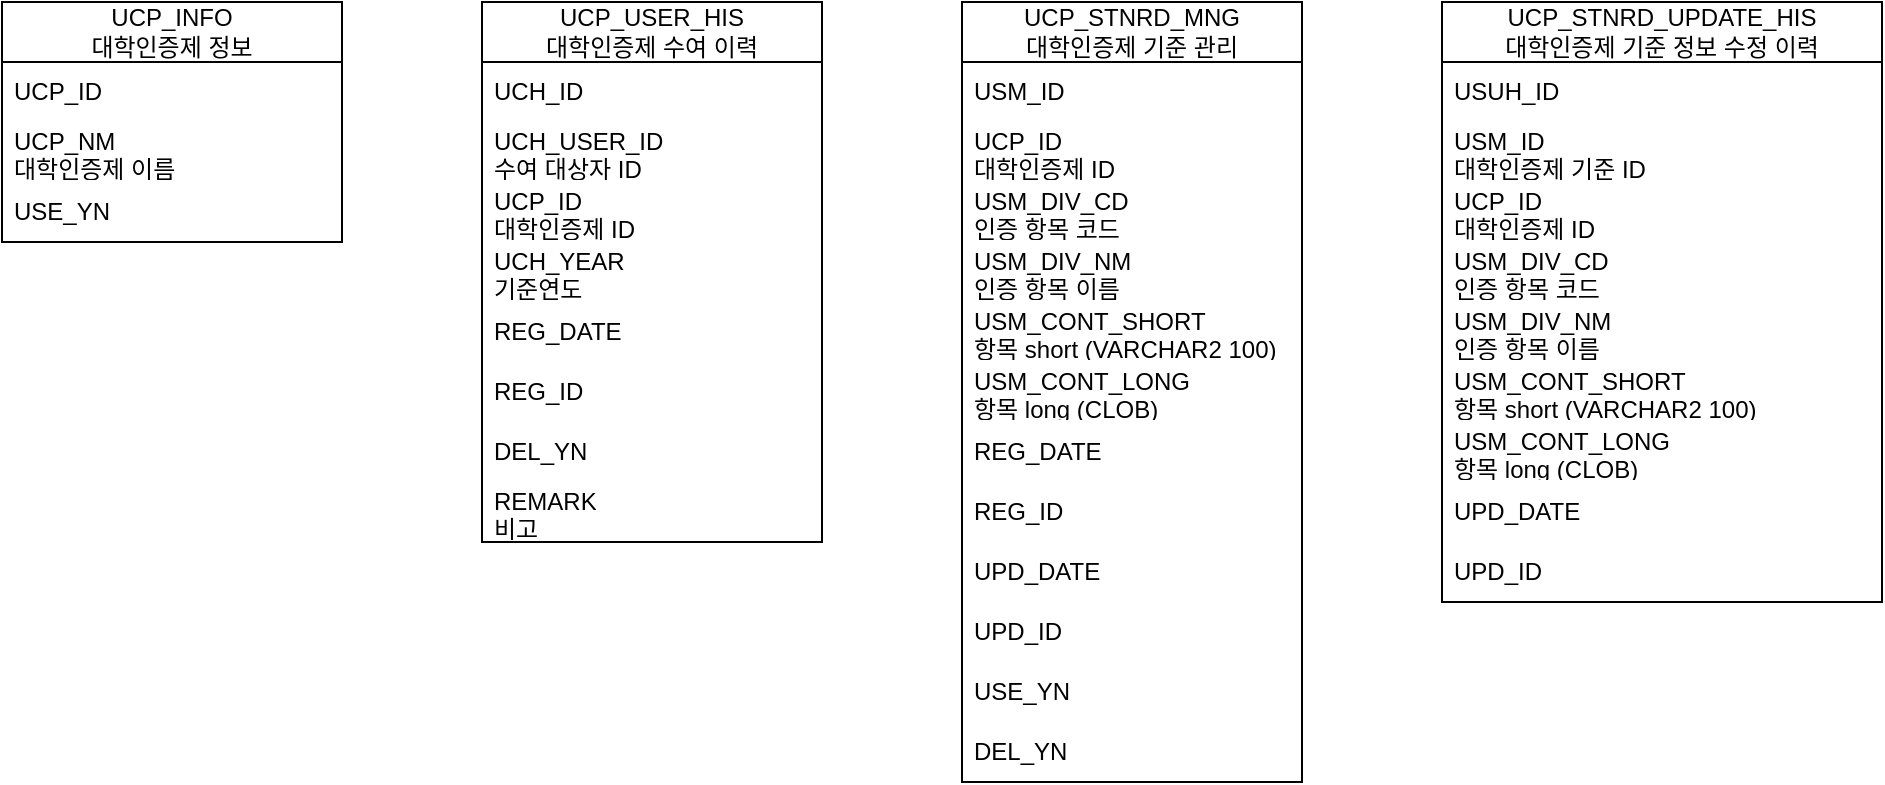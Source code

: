 <mxfile version="24.7.10" pages="4">
  <diagram id="AJp07Yu8OEBFfi8lBX88" name="대학인증 공통">
    <mxGraphModel dx="1687" dy="868" grid="1" gridSize="10" guides="1" tooltips="1" connect="1" arrows="1" fold="1" page="1" pageScale="1" pageWidth="1654" pageHeight="1169" math="0" shadow="0">
      <root>
        <mxCell id="0" />
        <mxCell id="1" parent="0" />
        <mxCell id="PVC4zxb9TuPrbN2iSwrl-1" value="&lt;div&gt;UCP_USER_HIS&lt;/div&gt;대학인증제 수여 이력&lt;div&gt;&lt;/div&gt;" style="swimlane;fontStyle=0;childLayout=stackLayout;horizontal=1;startSize=30;horizontalStack=0;resizeParent=1;resizeParentMax=0;resizeLast=0;collapsible=1;marginBottom=0;whiteSpace=wrap;html=1;" parent="1" vertex="1">
          <mxGeometry x="320" y="80" width="170" height="270" as="geometry" />
        </mxCell>
        <mxCell id="PVC4zxb9TuPrbN2iSwrl-2" value="UCH_ID" style="text;strokeColor=none;fillColor=none;align=left;verticalAlign=middle;spacingLeft=4;spacingRight=4;overflow=hidden;points=[[0,0.5],[1,0.5]];portConstraint=eastwest;rotatable=0;whiteSpace=wrap;html=1;" parent="PVC4zxb9TuPrbN2iSwrl-1" vertex="1">
          <mxGeometry y="30" width="170" height="30" as="geometry" />
        </mxCell>
        <mxCell id="HRqJWMXMBCYAWTjj78yB-5" value="&lt;div&gt;UCH_USER_ID&lt;/div&gt;수여&amp;nbsp;&lt;span style=&quot;background-color: initial;&quot;&gt;대상자 ID&lt;/span&gt;" style="text;strokeColor=none;fillColor=none;align=left;verticalAlign=middle;spacingLeft=4;spacingRight=4;overflow=hidden;points=[[0,0.5],[1,0.5]];portConstraint=eastwest;rotatable=0;whiteSpace=wrap;html=1;" parent="PVC4zxb9TuPrbN2iSwrl-1" vertex="1">
          <mxGeometry y="60" width="170" height="30" as="geometry" />
        </mxCell>
        <mxCell id="HRqJWMXMBCYAWTjj78yB-6" value="UCP_ID&lt;div&gt;대학인증제 ID&lt;/div&gt;" style="text;strokeColor=none;fillColor=none;align=left;verticalAlign=middle;spacingLeft=4;spacingRight=4;overflow=hidden;points=[[0,0.5],[1,0.5]];portConstraint=eastwest;rotatable=0;whiteSpace=wrap;html=1;" parent="PVC4zxb9TuPrbN2iSwrl-1" vertex="1">
          <mxGeometry y="90" width="170" height="30" as="geometry" />
        </mxCell>
        <mxCell id="HRqJWMXMBCYAWTjj78yB-10" value="&lt;div&gt;UCH_YEAR&lt;/div&gt;기준연도" style="text;strokeColor=none;fillColor=none;align=left;verticalAlign=middle;spacingLeft=4;spacingRight=4;overflow=hidden;points=[[0,0.5],[1,0.5]];portConstraint=eastwest;rotatable=0;whiteSpace=wrap;html=1;" parent="PVC4zxb9TuPrbN2iSwrl-1" vertex="1">
          <mxGeometry y="120" width="170" height="30" as="geometry" />
        </mxCell>
        <mxCell id="HRqJWMXMBCYAWTjj78yB-7" value="REG_DATE" style="text;strokeColor=none;fillColor=none;align=left;verticalAlign=middle;spacingLeft=4;spacingRight=4;overflow=hidden;points=[[0,0.5],[1,0.5]];portConstraint=eastwest;rotatable=0;whiteSpace=wrap;html=1;" parent="PVC4zxb9TuPrbN2iSwrl-1" vertex="1">
          <mxGeometry y="150" width="170" height="30" as="geometry" />
        </mxCell>
        <mxCell id="X-dxTGjQckeB2h-2jdh9-1" value="REG_ID" style="text;strokeColor=none;fillColor=none;align=left;verticalAlign=middle;spacingLeft=4;spacingRight=4;overflow=hidden;points=[[0,0.5],[1,0.5]];portConstraint=eastwest;rotatable=0;whiteSpace=wrap;html=1;" vertex="1" parent="PVC4zxb9TuPrbN2iSwrl-1">
          <mxGeometry y="180" width="170" height="30" as="geometry" />
        </mxCell>
        <mxCell id="HRqJWMXMBCYAWTjj78yB-8" value="&lt;div&gt;DEL_YN&lt;/div&gt;" style="text;strokeColor=none;fillColor=none;align=left;verticalAlign=middle;spacingLeft=4;spacingRight=4;overflow=hidden;points=[[0,0.5],[1,0.5]];portConstraint=eastwest;rotatable=0;whiteSpace=wrap;html=1;" parent="PVC4zxb9TuPrbN2iSwrl-1" vertex="1">
          <mxGeometry y="210" width="170" height="30" as="geometry" />
        </mxCell>
        <mxCell id="HRqJWMXMBCYAWTjj78yB-9" value="&lt;div&gt;REMARK&lt;/div&gt;비고" style="text;strokeColor=none;fillColor=none;align=left;verticalAlign=middle;spacingLeft=4;spacingRight=4;overflow=hidden;points=[[0,0.5],[1,0.5]];portConstraint=eastwest;rotatable=0;whiteSpace=wrap;html=1;" parent="PVC4zxb9TuPrbN2iSwrl-1" vertex="1">
          <mxGeometry y="240" width="170" height="30" as="geometry" />
        </mxCell>
        <mxCell id="HRqJWMXMBCYAWTjj78yB-1" value="&lt;div&gt;UCP_INFO&lt;/div&gt;대학인증제 정보&lt;div&gt;&lt;/div&gt;" style="swimlane;fontStyle=0;childLayout=stackLayout;horizontal=1;startSize=30;horizontalStack=0;resizeParent=1;resizeParentMax=0;resizeLast=0;collapsible=1;marginBottom=0;whiteSpace=wrap;html=1;" parent="1" vertex="1">
          <mxGeometry x="80" y="80" width="170" height="120" as="geometry" />
        </mxCell>
        <mxCell id="HRqJWMXMBCYAWTjj78yB-2" value="UCP_ID" style="text;strokeColor=none;fillColor=none;align=left;verticalAlign=middle;spacingLeft=4;spacingRight=4;overflow=hidden;points=[[0,0.5],[1,0.5]];portConstraint=eastwest;rotatable=0;whiteSpace=wrap;html=1;" parent="HRqJWMXMBCYAWTjj78yB-1" vertex="1">
          <mxGeometry y="30" width="170" height="30" as="geometry" />
        </mxCell>
        <mxCell id="HRqJWMXMBCYAWTjj78yB-3" value="UCP_NM&lt;div&gt;대학인증제 이름&lt;/div&gt;" style="text;strokeColor=none;fillColor=none;align=left;verticalAlign=middle;spacingLeft=4;spacingRight=4;overflow=hidden;points=[[0,0.5],[1,0.5]];portConstraint=eastwest;rotatable=0;whiteSpace=wrap;html=1;" parent="HRqJWMXMBCYAWTjj78yB-1" vertex="1">
          <mxGeometry y="60" width="170" height="30" as="geometry" />
        </mxCell>
        <mxCell id="HRqJWMXMBCYAWTjj78yB-4" value="USE_YN" style="text;strokeColor=none;fillColor=none;align=left;verticalAlign=middle;spacingLeft=4;spacingRight=4;overflow=hidden;points=[[0,0.5],[1,0.5]];portConstraint=eastwest;rotatable=0;whiteSpace=wrap;html=1;" parent="HRqJWMXMBCYAWTjj78yB-1" vertex="1">
          <mxGeometry y="90" width="170" height="30" as="geometry" />
        </mxCell>
        <mxCell id="HRqJWMXMBCYAWTjj78yB-12" value="&lt;div&gt;UCP_STNRD_MNG&lt;/div&gt;대학인증제 기준 관리" style="swimlane;fontStyle=0;childLayout=stackLayout;horizontal=1;startSize=30;horizontalStack=0;resizeParent=1;resizeParentMax=0;resizeLast=0;collapsible=1;marginBottom=0;whiteSpace=wrap;html=1;" parent="1" vertex="1">
          <mxGeometry x="560" y="80" width="170" height="390" as="geometry" />
        </mxCell>
        <mxCell id="HRqJWMXMBCYAWTjj78yB-13" value="USM_ID" style="text;strokeColor=none;fillColor=none;align=left;verticalAlign=middle;spacingLeft=4;spacingRight=4;overflow=hidden;points=[[0,0.5],[1,0.5]];portConstraint=eastwest;rotatable=0;whiteSpace=wrap;html=1;" parent="HRqJWMXMBCYAWTjj78yB-12" vertex="1">
          <mxGeometry y="30" width="170" height="30" as="geometry" />
        </mxCell>
        <mxCell id="HRqJWMXMBCYAWTjj78yB-14" value="UCP_ID&lt;div&gt;대학인증제 ID&lt;/div&gt;" style="text;strokeColor=none;fillColor=none;align=left;verticalAlign=middle;spacingLeft=4;spacingRight=4;overflow=hidden;points=[[0,0.5],[1,0.5]];portConstraint=eastwest;rotatable=0;whiteSpace=wrap;html=1;" parent="HRqJWMXMBCYAWTjj78yB-12" vertex="1">
          <mxGeometry y="60" width="170" height="30" as="geometry" />
        </mxCell>
        <mxCell id="HRqJWMXMBCYAWTjj78yB-15" value="USM_DIV_CD&lt;br&gt;인증 항목 코드" style="text;strokeColor=none;fillColor=none;align=left;verticalAlign=middle;spacingLeft=4;spacingRight=4;overflow=hidden;points=[[0,0.5],[1,0.5]];portConstraint=eastwest;rotatable=0;whiteSpace=wrap;html=1;" parent="HRqJWMXMBCYAWTjj78yB-12" vertex="1">
          <mxGeometry y="90" width="170" height="30" as="geometry" />
        </mxCell>
        <mxCell id="HRqJWMXMBCYAWTjj78yB-24" value="&lt;div&gt;USM_DIV_NM&lt;br&gt;&lt;/div&gt;인증 항목 이름" style="text;strokeColor=none;fillColor=none;align=left;verticalAlign=middle;spacingLeft=4;spacingRight=4;overflow=hidden;points=[[0,0.5],[1,0.5]];portConstraint=eastwest;rotatable=0;whiteSpace=wrap;html=1;" parent="HRqJWMXMBCYAWTjj78yB-12" vertex="1">
          <mxGeometry y="120" width="170" height="30" as="geometry" />
        </mxCell>
        <mxCell id="HRqJWMXMBCYAWTjj78yB-16" value="&lt;div&gt;USM_CONT_SHORT&lt;br&gt;&lt;/div&gt;항목 short (VARCHAR2 100)" style="text;strokeColor=none;fillColor=none;align=left;verticalAlign=middle;spacingLeft=4;spacingRight=4;overflow=hidden;points=[[0,0.5],[1,0.5]];portConstraint=eastwest;rotatable=0;whiteSpace=wrap;html=1;" parent="HRqJWMXMBCYAWTjj78yB-12" vertex="1">
          <mxGeometry y="150" width="170" height="30" as="geometry" />
        </mxCell>
        <mxCell id="HRqJWMXMBCYAWTjj78yB-17" value="&lt;div&gt;USM_CONT_LONG&lt;br&gt;&lt;/div&gt;항목 long (CLOB)" style="text;strokeColor=none;fillColor=none;align=left;verticalAlign=middle;spacingLeft=4;spacingRight=4;overflow=hidden;points=[[0,0.5],[1,0.5]];portConstraint=eastwest;rotatable=0;whiteSpace=wrap;html=1;" parent="HRqJWMXMBCYAWTjj78yB-12" vertex="1">
          <mxGeometry y="180" width="170" height="30" as="geometry" />
        </mxCell>
        <mxCell id="HRqJWMXMBCYAWTjj78yB-18" value="REG_DATE" style="text;strokeColor=none;fillColor=none;align=left;verticalAlign=middle;spacingLeft=4;spacingRight=4;overflow=hidden;points=[[0,0.5],[1,0.5]];portConstraint=eastwest;rotatable=0;whiteSpace=wrap;html=1;" parent="HRqJWMXMBCYAWTjj78yB-12" vertex="1">
          <mxGeometry y="210" width="170" height="30" as="geometry" />
        </mxCell>
        <mxCell id="HRqJWMXMBCYAWTjj78yB-19" value="REG_ID" style="text;strokeColor=none;fillColor=none;align=left;verticalAlign=middle;spacingLeft=4;spacingRight=4;overflow=hidden;points=[[0,0.5],[1,0.5]];portConstraint=eastwest;rotatable=0;whiteSpace=wrap;html=1;" parent="HRqJWMXMBCYAWTjj78yB-12" vertex="1">
          <mxGeometry y="240" width="170" height="30" as="geometry" />
        </mxCell>
        <mxCell id="HRqJWMXMBCYAWTjj78yB-20" value="UPD_DATE" style="text;strokeColor=none;fillColor=none;align=left;verticalAlign=middle;spacingLeft=4;spacingRight=4;overflow=hidden;points=[[0,0.5],[1,0.5]];portConstraint=eastwest;rotatable=0;whiteSpace=wrap;html=1;" parent="HRqJWMXMBCYAWTjj78yB-12" vertex="1">
          <mxGeometry y="270" width="170" height="30" as="geometry" />
        </mxCell>
        <mxCell id="HRqJWMXMBCYAWTjj78yB-21" value="UPD_ID" style="text;strokeColor=none;fillColor=none;align=left;verticalAlign=middle;spacingLeft=4;spacingRight=4;overflow=hidden;points=[[0,0.5],[1,0.5]];portConstraint=eastwest;rotatable=0;whiteSpace=wrap;html=1;" parent="HRqJWMXMBCYAWTjj78yB-12" vertex="1">
          <mxGeometry y="300" width="170" height="30" as="geometry" />
        </mxCell>
        <mxCell id="HRqJWMXMBCYAWTjj78yB-22" value="USE_YN" style="text;strokeColor=none;fillColor=none;align=left;verticalAlign=middle;spacingLeft=4;spacingRight=4;overflow=hidden;points=[[0,0.5],[1,0.5]];portConstraint=eastwest;rotatable=0;whiteSpace=wrap;html=1;" parent="HRqJWMXMBCYAWTjj78yB-12" vertex="1">
          <mxGeometry y="330" width="170" height="30" as="geometry" />
        </mxCell>
        <mxCell id="HRqJWMXMBCYAWTjj78yB-23" value="DEL_YN" style="text;strokeColor=none;fillColor=none;align=left;verticalAlign=middle;spacingLeft=4;spacingRight=4;overflow=hidden;points=[[0,0.5],[1,0.5]];portConstraint=eastwest;rotatable=0;whiteSpace=wrap;html=1;" parent="HRqJWMXMBCYAWTjj78yB-12" vertex="1">
          <mxGeometry y="360" width="170" height="30" as="geometry" />
        </mxCell>
        <mxCell id="HRqJWMXMBCYAWTjj78yB-29" value="&lt;div&gt;UCP_STNRD_UPDATE_HIS&lt;/div&gt;대학인증제 기준 정보 수정 이력" style="swimlane;fontStyle=0;childLayout=stackLayout;horizontal=1;startSize=30;horizontalStack=0;resizeParent=1;resizeParentMax=0;resizeLast=0;collapsible=1;marginBottom=0;whiteSpace=wrap;html=1;" parent="1" vertex="1">
          <mxGeometry x="800" y="80" width="220" height="300" as="geometry" />
        </mxCell>
        <mxCell id="HRqJWMXMBCYAWTjj78yB-30" value="USUH_ID" style="text;strokeColor=none;fillColor=none;align=left;verticalAlign=middle;spacingLeft=4;spacingRight=4;overflow=hidden;points=[[0,0.5],[1,0.5]];portConstraint=eastwest;rotatable=0;whiteSpace=wrap;html=1;" parent="HRqJWMXMBCYAWTjj78yB-29" vertex="1">
          <mxGeometry y="30" width="220" height="30" as="geometry" />
        </mxCell>
        <mxCell id="HRqJWMXMBCYAWTjj78yB-43" value="USM_ID&lt;br&gt;대학인증제 기준 ID" style="text;strokeColor=none;fillColor=none;align=left;verticalAlign=middle;spacingLeft=4;spacingRight=4;overflow=hidden;points=[[0,0.5],[1,0.5]];portConstraint=eastwest;rotatable=0;whiteSpace=wrap;html=1;" parent="HRqJWMXMBCYAWTjj78yB-29" vertex="1">
          <mxGeometry y="60" width="220" height="30" as="geometry" />
        </mxCell>
        <mxCell id="HRqJWMXMBCYAWTjj78yB-31" value="UCP_ID&lt;div&gt;대학인증제 ID&lt;/div&gt;" style="text;strokeColor=none;fillColor=none;align=left;verticalAlign=middle;spacingLeft=4;spacingRight=4;overflow=hidden;points=[[0,0.5],[1,0.5]];portConstraint=eastwest;rotatable=0;whiteSpace=wrap;html=1;" parent="HRqJWMXMBCYAWTjj78yB-29" vertex="1">
          <mxGeometry y="90" width="220" height="30" as="geometry" />
        </mxCell>
        <mxCell id="HRqJWMXMBCYAWTjj78yB-32" value="USM_DIV_CD&lt;br&gt;인증 항목 코드" style="text;strokeColor=none;fillColor=none;align=left;verticalAlign=middle;spacingLeft=4;spacingRight=4;overflow=hidden;points=[[0,0.5],[1,0.5]];portConstraint=eastwest;rotatable=0;whiteSpace=wrap;html=1;" parent="HRqJWMXMBCYAWTjj78yB-29" vertex="1">
          <mxGeometry y="120" width="220" height="30" as="geometry" />
        </mxCell>
        <mxCell id="HRqJWMXMBCYAWTjj78yB-33" value="&lt;div&gt;USM_DIV_NM&lt;br&gt;&lt;/div&gt;인증 항목 이름" style="text;strokeColor=none;fillColor=none;align=left;verticalAlign=middle;spacingLeft=4;spacingRight=4;overflow=hidden;points=[[0,0.5],[1,0.5]];portConstraint=eastwest;rotatable=0;whiteSpace=wrap;html=1;" parent="HRqJWMXMBCYAWTjj78yB-29" vertex="1">
          <mxGeometry y="150" width="220" height="30" as="geometry" />
        </mxCell>
        <mxCell id="HRqJWMXMBCYAWTjj78yB-34" value="&lt;div&gt;USM_CONT_SHORT&lt;br&gt;&lt;/div&gt;항목 short (VARCHAR2 100)" style="text;strokeColor=none;fillColor=none;align=left;verticalAlign=middle;spacingLeft=4;spacingRight=4;overflow=hidden;points=[[0,0.5],[1,0.5]];portConstraint=eastwest;rotatable=0;whiteSpace=wrap;html=1;" parent="HRqJWMXMBCYAWTjj78yB-29" vertex="1">
          <mxGeometry y="180" width="220" height="30" as="geometry" />
        </mxCell>
        <mxCell id="HRqJWMXMBCYAWTjj78yB-35" value="&lt;div&gt;USM_CONT_LONG&lt;br&gt;&lt;/div&gt;항목 long (CLOB)" style="text;strokeColor=none;fillColor=none;align=left;verticalAlign=middle;spacingLeft=4;spacingRight=4;overflow=hidden;points=[[0,0.5],[1,0.5]];portConstraint=eastwest;rotatable=0;whiteSpace=wrap;html=1;" parent="HRqJWMXMBCYAWTjj78yB-29" vertex="1">
          <mxGeometry y="210" width="220" height="30" as="geometry" />
        </mxCell>
        <mxCell id="HRqJWMXMBCYAWTjj78yB-38" value="UPD_DATE" style="text;strokeColor=none;fillColor=none;align=left;verticalAlign=middle;spacingLeft=4;spacingRight=4;overflow=hidden;points=[[0,0.5],[1,0.5]];portConstraint=eastwest;rotatable=0;whiteSpace=wrap;html=1;" parent="HRqJWMXMBCYAWTjj78yB-29" vertex="1">
          <mxGeometry y="240" width="220" height="30" as="geometry" />
        </mxCell>
        <mxCell id="HRqJWMXMBCYAWTjj78yB-39" value="UPD_ID" style="text;strokeColor=none;fillColor=none;align=left;verticalAlign=middle;spacingLeft=4;spacingRight=4;overflow=hidden;points=[[0,0.5],[1,0.5]];portConstraint=eastwest;rotatable=0;whiteSpace=wrap;html=1;" parent="HRqJWMXMBCYAWTjj78yB-29" vertex="1">
          <mxGeometry y="270" width="220" height="30" as="geometry" />
        </mxCell>
      </root>
    </mxGraphModel>
  </diagram>
  <diagram id="ROmCQuRYCPj8-ThQzmIu" name="마일리지, 자기주도 활동">
    <mxGraphModel dx="1434" dy="738" grid="1" gridSize="10" guides="1" tooltips="1" connect="1" arrows="1" fold="1" page="1" pageScale="1" pageWidth="1654" pageHeight="1169" math="0" shadow="0">
      <root>
        <mxCell id="0" />
        <mxCell id="1" parent="0" />
        <mxCell id="j0opT0RJ9Mp6I-7BXggS-1" value="&lt;div&gt;SDA_INFO&lt;/div&gt;자기주도 활동" style="swimlane;fontStyle=0;childLayout=stackLayout;horizontal=1;startSize=30;horizontalStack=0;resizeParent=1;resizeParentMax=0;resizeLast=0;collapsible=1;marginBottom=0;whiteSpace=wrap;html=1;" parent="1" vertex="1">
          <mxGeometry x="80" y="80" width="170" height="720" as="geometry" />
        </mxCell>
        <mxCell id="j0opT0RJ9Mp6I-7BXggS-2" value="SDA_ID" style="text;strokeColor=none;fillColor=none;align=left;verticalAlign=middle;spacingLeft=4;spacingRight=4;overflow=hidden;points=[[0,0.5],[1,0.5]];portConstraint=eastwest;rotatable=0;whiteSpace=wrap;html=1;" parent="j0opT0RJ9Mp6I-7BXggS-1" vertex="1">
          <mxGeometry y="30" width="170" height="30" as="geometry" />
        </mxCell>
        <mxCell id="j0opT0RJ9Mp6I-7BXggS-3" value="SDA_NAME" style="text;strokeColor=none;fillColor=none;align=left;verticalAlign=middle;spacingLeft=4;spacingRight=4;overflow=hidden;points=[[0,0.5],[1,0.5]];portConstraint=eastwest;rotatable=0;whiteSpace=wrap;html=1;" parent="j0opT0RJ9Mp6I-7BXggS-1" vertex="1">
          <mxGeometry y="60" width="170" height="30" as="geometry" />
        </mxCell>
        <mxCell id="dvDb962aJ1UcsLY47we--4" value="SDA_DEPT" style="text;strokeColor=none;fillColor=none;align=left;verticalAlign=middle;spacingLeft=4;spacingRight=4;overflow=hidden;points=[[0,0.5],[1,0.5]];portConstraint=eastwest;rotatable=0;whiteSpace=wrap;html=1;" parent="j0opT0RJ9Mp6I-7BXggS-1" vertex="1">
          <mxGeometry y="90" width="170" height="30" as="geometry" />
        </mxCell>
        <mxCell id="dvDb962aJ1UcsLY47we--3" value="SDA_ABILITY" style="text;strokeColor=none;fillColor=none;align=left;verticalAlign=middle;spacingLeft=4;spacingRight=4;overflow=hidden;points=[[0,0.5],[1,0.5]];portConstraint=eastwest;rotatable=0;whiteSpace=wrap;html=1;" parent="j0opT0RJ9Mp6I-7BXggS-1" vertex="1">
          <mxGeometry y="120" width="170" height="30" as="geometry" />
        </mxCell>
        <mxCell id="dvDb962aJ1UcsLY47we--2" value="SDA_ECP_CATEGORY" style="text;strokeColor=none;fillColor=none;align=left;verticalAlign=middle;spacingLeft=4;spacingRight=4;overflow=hidden;points=[[0,0.5],[1,0.5]];portConstraint=eastwest;rotatable=0;whiteSpace=wrap;html=1;" parent="j0opT0RJ9Mp6I-7BXggS-1" vertex="1">
          <mxGeometry y="150" width="170" height="30" as="geometry" />
        </mxCell>
        <mxCell id="dvDb962aJ1UcsLY47we--15" value="SDA_REWARD_DIV&lt;div&gt;적립 방법&lt;/div&gt;" style="text;strokeColor=none;fillColor=none;align=left;verticalAlign=middle;spacingLeft=4;spacingRight=4;overflow=hidden;points=[[0,0.5],[1,0.5]];portConstraint=eastwest;rotatable=0;whiteSpace=wrap;html=1;" parent="j0opT0RJ9Mp6I-7BXggS-1" vertex="1">
          <mxGeometry y="180" width="170" height="30" as="geometry" />
        </mxCell>
        <mxCell id="dvDb962aJ1UcsLY47we--1" value="INDV_REWARD_DIV&lt;div&gt;개별 적립 방법&lt;/div&gt;" style="text;strokeColor=none;fillColor=none;align=left;verticalAlign=middle;spacingLeft=4;spacingRight=4;overflow=hidden;points=[[0,0.5],[1,0.5]];portConstraint=eastwest;rotatable=0;whiteSpace=wrap;html=1;" parent="j0opT0RJ9Mp6I-7BXggS-1" vertex="1">
          <mxGeometry y="210" width="170" height="30" as="geometry" />
        </mxCell>
        <mxCell id="j0opT0RJ9Mp6I-7BXggS-4" value="BULK_REWARD_DIV&lt;div&gt;일괄 적립 방법&lt;/div&gt;" style="text;strokeColor=none;fillColor=none;align=left;verticalAlign=middle;spacingLeft=4;spacingRight=4;overflow=hidden;points=[[0,0.5],[1,0.5]];portConstraint=eastwest;rotatable=0;whiteSpace=wrap;html=1;" parent="j0opT0RJ9Mp6I-7BXggS-1" vertex="1">
          <mxGeometry y="240" width="170" height="40" as="geometry" />
        </mxCell>
        <mxCell id="dvDb962aJ1UcsLY47we--13" value="LICENCE_DIV" style="text;strokeColor=none;fillColor=none;align=left;verticalAlign=middle;spacingLeft=4;spacingRight=4;overflow=hidden;points=[[0,0.5],[1,0.5]];portConstraint=eastwest;rotatable=0;whiteSpace=wrap;html=1;" parent="j0opT0RJ9Mp6I-7BXggS-1" vertex="1">
          <mxGeometry y="280" width="170" height="40" as="geometry" />
        </mxCell>
        <mxCell id="dvDb962aJ1UcsLY47we--12" value="LICENCE_NAME" style="text;strokeColor=none;fillColor=none;align=left;verticalAlign=middle;spacingLeft=4;spacingRight=4;overflow=hidden;points=[[0,0.5],[1,0.5]];portConstraint=eastwest;rotatable=0;whiteSpace=wrap;html=1;" parent="j0opT0RJ9Mp6I-7BXggS-1" vertex="1">
          <mxGeometry y="320" width="170" height="40" as="geometry" />
        </mxCell>
        <mxCell id="dvDb962aJ1UcsLY47we--11" value="PARTI_METHOD&lt;div&gt;적립기준 참여 방법&lt;/div&gt;" style="text;strokeColor=none;fillColor=none;align=left;verticalAlign=middle;spacingLeft=4;spacingRight=4;overflow=hidden;points=[[0,0.5],[1,0.5]];portConstraint=eastwest;rotatable=0;whiteSpace=wrap;html=1;" parent="j0opT0RJ9Mp6I-7BXggS-1" vertex="1">
          <mxGeometry y="360" width="170" height="40" as="geometry" />
        </mxCell>
        <mxCell id="dvDb962aJ1UcsLY47we--10" value="CERTI_STNRD&lt;div&gt;적립기준 인증 기준&lt;/div&gt;" style="text;strokeColor=none;fillColor=none;align=left;verticalAlign=middle;spacingLeft=4;spacingRight=4;overflow=hidden;points=[[0,0.5],[1,0.5]];portConstraint=eastwest;rotatable=0;whiteSpace=wrap;html=1;" parent="j0opT0RJ9Mp6I-7BXggS-1" vertex="1">
          <mxGeometry y="400" width="170" height="40" as="geometry" />
        </mxCell>
        <mxCell id="dvDb962aJ1UcsLY47we--16" value="CERTI_METHOD&lt;div&gt;적립기준 인증 방법&lt;/div&gt;" style="text;strokeColor=none;fillColor=none;align=left;verticalAlign=middle;spacingLeft=4;spacingRight=4;overflow=hidden;points=[[0,0.5],[1,0.5]];portConstraint=eastwest;rotatable=0;whiteSpace=wrap;html=1;" parent="j0opT0RJ9Mp6I-7BXggS-1" vertex="1">
          <mxGeometry y="440" width="170" height="40" as="geometry" />
        </mxCell>
        <mxCell id="dvDb962aJ1UcsLY47we--9" value="REG_DATE" style="text;strokeColor=none;fillColor=none;align=left;verticalAlign=middle;spacingLeft=4;spacingRight=4;overflow=hidden;points=[[0,0.5],[1,0.5]];portConstraint=eastwest;rotatable=0;whiteSpace=wrap;html=1;" parent="j0opT0RJ9Mp6I-7BXggS-1" vertex="1">
          <mxGeometry y="480" width="170" height="40" as="geometry" />
        </mxCell>
        <mxCell id="dvDb962aJ1UcsLY47we--8" value="REG_ID" style="text;strokeColor=none;fillColor=none;align=left;verticalAlign=middle;spacingLeft=4;spacingRight=4;overflow=hidden;points=[[0,0.5],[1,0.5]];portConstraint=eastwest;rotatable=0;whiteSpace=wrap;html=1;" parent="j0opT0RJ9Mp6I-7BXggS-1" vertex="1">
          <mxGeometry y="520" width="170" height="40" as="geometry" />
        </mxCell>
        <mxCell id="dvDb962aJ1UcsLY47we--7" value="UPD_DATE" style="text;strokeColor=none;fillColor=none;align=left;verticalAlign=middle;spacingLeft=4;spacingRight=4;overflow=hidden;points=[[0,0.5],[1,0.5]];portConstraint=eastwest;rotatable=0;whiteSpace=wrap;html=1;" parent="j0opT0RJ9Mp6I-7BXggS-1" vertex="1">
          <mxGeometry y="560" width="170" height="40" as="geometry" />
        </mxCell>
        <mxCell id="dvDb962aJ1UcsLY47we--6" value="UPD_ID" style="text;strokeColor=none;fillColor=none;align=left;verticalAlign=middle;spacingLeft=4;spacingRight=4;overflow=hidden;points=[[0,0.5],[1,0.5]];portConstraint=eastwest;rotatable=0;whiteSpace=wrap;html=1;" parent="j0opT0RJ9Mp6I-7BXggS-1" vertex="1">
          <mxGeometry y="600" width="170" height="40" as="geometry" />
        </mxCell>
        <mxCell id="dvDb962aJ1UcsLY47we--5" value="DEL_YN" style="text;strokeColor=none;fillColor=none;align=left;verticalAlign=middle;spacingLeft=4;spacingRight=4;overflow=hidden;points=[[0,0.5],[1,0.5]];portConstraint=eastwest;rotatable=0;whiteSpace=wrap;html=1;" parent="j0opT0RJ9Mp6I-7BXggS-1" vertex="1">
          <mxGeometry y="640" width="170" height="40" as="geometry" />
        </mxCell>
        <mxCell id="dvDb962aJ1UcsLY47we--14" value="USE_YN" style="text;strokeColor=none;fillColor=none;align=left;verticalAlign=middle;spacingLeft=4;spacingRight=4;overflow=hidden;points=[[0,0.5],[1,0.5]];portConstraint=eastwest;rotatable=0;whiteSpace=wrap;html=1;" parent="j0opT0RJ9Mp6I-7BXggS-1" vertex="1">
          <mxGeometry y="680" width="170" height="40" as="geometry" />
        </mxCell>
        <mxCell id="j0opT0RJ9Mp6I-7BXggS-9" value="&lt;div&gt;SDA_ABILITY_RATIO&lt;/div&gt;자기주도 활동 역량 비율" style="swimlane;fontStyle=0;childLayout=stackLayout;horizontal=1;startSize=30;horizontalStack=0;resizeParent=1;resizeParentMax=0;resizeLast=0;collapsible=1;marginBottom=0;whiteSpace=wrap;html=1;" parent="1" vertex="1">
          <mxGeometry x="320" y="80" width="170" height="170" as="geometry" />
        </mxCell>
        <mxCell id="j0opT0RJ9Mp6I-7BXggS-10" value="SAR_ID" style="text;strokeColor=none;fillColor=none;align=left;verticalAlign=middle;spacingLeft=4;spacingRight=4;overflow=hidden;points=[[0,0.5],[1,0.5]];portConstraint=eastwest;rotatable=0;whiteSpace=wrap;html=1;" parent="j0opT0RJ9Mp6I-7BXggS-9" vertex="1">
          <mxGeometry y="30" width="170" height="30" as="geometry" />
        </mxCell>
        <mxCell id="j0opT0RJ9Mp6I-7BXggS-11" value="SDA_ID" style="text;strokeColor=none;fillColor=none;align=left;verticalAlign=middle;spacingLeft=4;spacingRight=4;overflow=hidden;points=[[0,0.5],[1,0.5]];portConstraint=eastwest;rotatable=0;whiteSpace=wrap;html=1;" parent="j0opT0RJ9Mp6I-7BXggS-9" vertex="1">
          <mxGeometry y="60" width="170" height="30" as="geometry" />
        </mxCell>
        <mxCell id="j0opT0RJ9Mp6I-7BXggS-12" value="ABILITY_DIV" style="text;strokeColor=none;fillColor=none;align=left;verticalAlign=middle;spacingLeft=4;spacingRight=4;overflow=hidden;points=[[0,0.5],[1,0.5]];portConstraint=eastwest;rotatable=0;whiteSpace=wrap;html=1;" parent="j0opT0RJ9Mp6I-7BXggS-9" vertex="1">
          <mxGeometry y="90" width="170" height="40" as="geometry" />
        </mxCell>
        <mxCell id="Mi6DG5pq5IE6fielcA4b-2" value="ABILITY_RATIO" style="text;strokeColor=none;fillColor=none;align=left;verticalAlign=middle;spacingLeft=4;spacingRight=4;overflow=hidden;points=[[0,0.5],[1,0.5]];portConstraint=eastwest;rotatable=0;whiteSpace=wrap;html=1;" parent="j0opT0RJ9Mp6I-7BXggS-9" vertex="1">
          <mxGeometry y="130" width="170" height="40" as="geometry" />
        </mxCell>
        <mxCell id="j0opT0RJ9Mp6I-7BXggS-13" value="&lt;div&gt;SDA_BULK_REWARD_HIS&lt;/div&gt;자기주도 활동 일괄 적립 내역" style="swimlane;fontStyle=0;childLayout=stackLayout;horizontal=1;startSize=30;horizontalStack=0;resizeParent=1;resizeParentMax=0;resizeLast=0;collapsible=1;marginBottom=0;whiteSpace=wrap;html=1;" parent="1" vertex="1">
          <mxGeometry x="560" y="80" width="190" height="270" as="geometry" />
        </mxCell>
        <mxCell id="j0opT0RJ9Mp6I-7BXggS-14" value="SBH_ID" style="text;strokeColor=none;fillColor=none;align=left;verticalAlign=middle;spacingLeft=4;spacingRight=4;overflow=hidden;points=[[0,0.5],[1,0.5]];portConstraint=eastwest;rotatable=0;whiteSpace=wrap;html=1;" parent="j0opT0RJ9Mp6I-7BXggS-13" vertex="1">
          <mxGeometry y="30" width="190" height="30" as="geometry" />
        </mxCell>
        <mxCell id="j0opT0RJ9Mp6I-7BXggS-15" value="SDA_ID" style="text;strokeColor=none;fillColor=none;align=left;verticalAlign=middle;spacingLeft=4;spacingRight=4;overflow=hidden;points=[[0,0.5],[1,0.5]];portConstraint=eastwest;rotatable=0;whiteSpace=wrap;html=1;" parent="j0opT0RJ9Mp6I-7BXggS-13" vertex="1">
          <mxGeometry y="60" width="190" height="30" as="geometry" />
        </mxCell>
        <mxCell id="tptiqFV7EbvQXUUOifpH-16" value="SBH_STS" style="text;strokeColor=none;fillColor=none;align=left;verticalAlign=middle;spacingLeft=4;spacingRight=4;overflow=hidden;points=[[0,0.5],[1,0.5]];portConstraint=eastwest;rotatable=0;whiteSpace=wrap;html=1;" parent="j0opT0RJ9Mp6I-7BXggS-13" vertex="1">
          <mxGeometry y="90" width="190" height="30" as="geometry" />
        </mxCell>
        <mxCell id="tptiqFV7EbvQXUUOifpH-15" value="REG_DATE" style="text;strokeColor=none;fillColor=none;align=left;verticalAlign=middle;spacingLeft=4;spacingRight=4;overflow=hidden;points=[[0,0.5],[1,0.5]];portConstraint=eastwest;rotatable=0;whiteSpace=wrap;html=1;" parent="j0opT0RJ9Mp6I-7BXggS-13" vertex="1">
          <mxGeometry y="120" width="190" height="30" as="geometry" />
        </mxCell>
        <mxCell id="tptiqFV7EbvQXUUOifpH-14" value="REG_ID" style="text;strokeColor=none;fillColor=none;align=left;verticalAlign=middle;spacingLeft=4;spacingRight=4;overflow=hidden;points=[[0,0.5],[1,0.5]];portConstraint=eastwest;rotatable=0;whiteSpace=wrap;html=1;" parent="j0opT0RJ9Mp6I-7BXggS-13" vertex="1">
          <mxGeometry y="150" width="190" height="30" as="geometry" />
        </mxCell>
        <mxCell id="tptiqFV7EbvQXUUOifpH-13" value="UPD_DATE" style="text;strokeColor=none;fillColor=none;align=left;verticalAlign=middle;spacingLeft=4;spacingRight=4;overflow=hidden;points=[[0,0.5],[1,0.5]];portConstraint=eastwest;rotatable=0;whiteSpace=wrap;html=1;" parent="j0opT0RJ9Mp6I-7BXggS-13" vertex="1">
          <mxGeometry y="180" width="190" height="30" as="geometry" />
        </mxCell>
        <mxCell id="tptiqFV7EbvQXUUOifpH-12" value="UPD_ID" style="text;strokeColor=none;fillColor=none;align=left;verticalAlign=middle;spacingLeft=4;spacingRight=4;overflow=hidden;points=[[0,0.5],[1,0.5]];portConstraint=eastwest;rotatable=0;whiteSpace=wrap;html=1;" parent="j0opT0RJ9Mp6I-7BXggS-13" vertex="1">
          <mxGeometry y="210" width="190" height="30" as="geometry" />
        </mxCell>
        <mxCell id="tptiqFV7EbvQXUUOifpH-11" value="DEL_YN" style="text;strokeColor=none;fillColor=none;align=left;verticalAlign=middle;spacingLeft=4;spacingRight=4;overflow=hidden;points=[[0,0.5],[1,0.5]];portConstraint=eastwest;rotatable=0;whiteSpace=wrap;html=1;" parent="j0opT0RJ9Mp6I-7BXggS-13" vertex="1">
          <mxGeometry y="240" width="190" height="30" as="geometry" />
        </mxCell>
        <mxCell id="j0opT0RJ9Mp6I-7BXggS-17" value="SDA_MILEAGE_APPLY&lt;br&gt;자기주도 활동 마일리지 신청" style="swimlane;fontStyle=0;childLayout=stackLayout;horizontal=1;startSize=30;horizontalStack=0;resizeParent=1;resizeParentMax=0;resizeLast=0;collapsible=1;marginBottom=0;whiteSpace=wrap;html=1;" parent="1" vertex="1">
          <mxGeometry x="800" y="80" width="180" height="690" as="geometry" />
        </mxCell>
        <mxCell id="j0opT0RJ9Mp6I-7BXggS-18" value="SMA_ID" style="text;strokeColor=none;fillColor=none;align=left;verticalAlign=middle;spacingLeft=4;spacingRight=4;overflow=hidden;points=[[0,0.5],[1,0.5]];portConstraint=eastwest;rotatable=0;whiteSpace=wrap;html=1;" parent="j0opT0RJ9Mp6I-7BXggS-17" vertex="1">
          <mxGeometry y="30" width="180" height="30" as="geometry" />
        </mxCell>
        <mxCell id="j0opT0RJ9Mp6I-7BXggS-19" value="SMA_STS" style="text;strokeColor=none;fillColor=none;align=left;verticalAlign=middle;spacingLeft=4;spacingRight=4;overflow=hidden;points=[[0,0.5],[1,0.5]];portConstraint=eastwest;rotatable=0;whiteSpace=wrap;html=1;" parent="j0opT0RJ9Mp6I-7BXggS-17" vertex="1">
          <mxGeometry y="60" width="180" height="30" as="geometry" />
        </mxCell>
        <mxCell id="j0opT0RJ9Mp6I-7BXggS-20" value="SDA_ID" style="text;strokeColor=none;fillColor=none;align=left;verticalAlign=middle;spacingLeft=4;spacingRight=4;overflow=hidden;points=[[0,0.5],[1,0.5]];portConstraint=eastwest;rotatable=0;whiteSpace=wrap;html=1;" parent="j0opT0RJ9Mp6I-7BXggS-17" vertex="1">
          <mxGeometry y="90" width="180" height="40" as="geometry" />
        </mxCell>
        <mxCell id="Mi6DG5pq5IE6fielcA4b-8" value="SMA_USER_ID" style="text;strokeColor=none;fillColor=none;align=left;verticalAlign=middle;spacingLeft=4;spacingRight=4;overflow=hidden;points=[[0,0.5],[1,0.5]];portConstraint=eastwest;rotatable=0;whiteSpace=wrap;html=1;" parent="j0opT0RJ9Mp6I-7BXggS-17" vertex="1">
          <mxGeometry y="130" width="180" height="40" as="geometry" />
        </mxCell>
        <mxCell id="Mi6DG5pq5IE6fielcA4b-7" value="SMA_MILEAGE" style="text;strokeColor=none;fillColor=none;align=left;verticalAlign=middle;spacingLeft=4;spacingRight=4;overflow=hidden;points=[[0,0.5],[1,0.5]];portConstraint=eastwest;rotatable=0;whiteSpace=wrap;html=1;" parent="j0opT0RJ9Mp6I-7BXggS-17" vertex="1">
          <mxGeometry y="170" width="180" height="40" as="geometry" />
        </mxCell>
        <mxCell id="Mi6DG5pq5IE6fielcA4b-18" value="SMA_CONFIRM_ID" style="text;strokeColor=none;fillColor=none;align=left;verticalAlign=middle;spacingLeft=4;spacingRight=4;overflow=hidden;points=[[0,0.5],[1,0.5]];portConstraint=eastwest;rotatable=0;whiteSpace=wrap;html=1;" parent="j0opT0RJ9Mp6I-7BXggS-17" vertex="1">
          <mxGeometry y="210" width="180" height="40" as="geometry" />
        </mxCell>
        <mxCell id="Mi6DG5pq5IE6fielcA4b-6" value="SMA_REASON" style="text;strokeColor=none;fillColor=none;align=left;verticalAlign=middle;spacingLeft=4;spacingRight=4;overflow=hidden;points=[[0,0.5],[1,0.5]];portConstraint=eastwest;rotatable=0;whiteSpace=wrap;html=1;" parent="j0opT0RJ9Mp6I-7BXggS-17" vertex="1">
          <mxGeometry y="250" width="180" height="40" as="geometry" />
        </mxCell>
        <mxCell id="l6TxjLgT_hX7khDiuaIJ-4" value="PARTI_AGENT_NAME" style="text;strokeColor=none;fillColor=none;align=left;verticalAlign=middle;spacingLeft=4;spacingRight=4;overflow=hidden;points=[[0,0.5],[1,0.5]];portConstraint=eastwest;rotatable=0;whiteSpace=wrap;html=1;" vertex="1" parent="j0opT0RJ9Mp6I-7BXggS-17">
          <mxGeometry y="290" width="180" height="40" as="geometry" />
        </mxCell>
        <mxCell id="l6TxjLgT_hX7khDiuaIJ-3" value="ACT_STR_DATE" style="text;strokeColor=none;fillColor=none;align=left;verticalAlign=middle;spacingLeft=4;spacingRight=4;overflow=hidden;points=[[0,0.5],[1,0.5]];portConstraint=eastwest;rotatable=0;whiteSpace=wrap;html=1;" vertex="1" parent="j0opT0RJ9Mp6I-7BXggS-17">
          <mxGeometry y="330" width="180" height="40" as="geometry" />
        </mxCell>
        <mxCell id="l6TxjLgT_hX7khDiuaIJ-2" value="ACT_END_DATE" style="text;strokeColor=none;fillColor=none;align=left;verticalAlign=middle;spacingLeft=4;spacingRight=4;overflow=hidden;points=[[0,0.5],[1,0.5]];portConstraint=eastwest;rotatable=0;whiteSpace=wrap;html=1;" vertex="1" parent="j0opT0RJ9Mp6I-7BXggS-17">
          <mxGeometry y="370" width="180" height="40" as="geometry" />
        </mxCell>
        <mxCell id="l6TxjLgT_hX7khDiuaIJ-1" value="SMA_ACT_CONT" style="text;strokeColor=none;fillColor=none;align=left;verticalAlign=middle;spacingLeft=4;spacingRight=4;overflow=hidden;points=[[0,0.5],[1,0.5]];portConstraint=eastwest;rotatable=0;whiteSpace=wrap;html=1;" vertex="1" parent="j0opT0RJ9Mp6I-7BXggS-17">
          <mxGeometry y="410" width="180" height="40" as="geometry" />
        </mxCell>
        <mxCell id="l6TxjLgT_hX7khDiuaIJ-6" value="SMA_FILE_ID" style="text;strokeColor=none;fillColor=none;align=left;verticalAlign=middle;spacingLeft=4;spacingRight=4;overflow=hidden;points=[[0,0.5],[1,0.5]];portConstraint=eastwest;rotatable=0;whiteSpace=wrap;html=1;" vertex="1" parent="j0opT0RJ9Mp6I-7BXggS-17">
          <mxGeometry y="450" width="180" height="40" as="geometry" />
        </mxCell>
        <mxCell id="l6TxjLgT_hX7khDiuaIJ-5" value="SMA_NUMERAL_CNT" style="text;strokeColor=none;fillColor=none;align=left;verticalAlign=middle;spacingLeft=4;spacingRight=4;overflow=hidden;points=[[0,0.5],[1,0.5]];portConstraint=eastwest;rotatable=0;whiteSpace=wrap;html=1;" vertex="1" parent="j0opT0RJ9Mp6I-7BXggS-17">
          <mxGeometry y="490" width="180" height="40" as="geometry" />
        </mxCell>
        <mxCell id="Mi6DG5pq5IE6fielcA4b-4" value="REG_DATE" style="text;strokeColor=none;fillColor=none;align=left;verticalAlign=middle;spacingLeft=4;spacingRight=4;overflow=hidden;points=[[0,0.5],[1,0.5]];portConstraint=eastwest;rotatable=0;whiteSpace=wrap;html=1;" parent="j0opT0RJ9Mp6I-7BXggS-17" vertex="1">
          <mxGeometry y="530" width="180" height="40" as="geometry" />
        </mxCell>
        <mxCell id="Mi6DG5pq5IE6fielcA4b-3" value="REG_ID" style="text;strokeColor=none;fillColor=none;align=left;verticalAlign=middle;spacingLeft=4;spacingRight=4;overflow=hidden;points=[[0,0.5],[1,0.5]];portConstraint=eastwest;rotatable=0;whiteSpace=wrap;html=1;" parent="j0opT0RJ9Mp6I-7BXggS-17" vertex="1">
          <mxGeometry y="570" width="180" height="40" as="geometry" />
        </mxCell>
        <mxCell id="Mi6DG5pq5IE6fielcA4b-10" value="UPD_DATE" style="text;strokeColor=none;fillColor=none;align=left;verticalAlign=middle;spacingLeft=4;spacingRight=4;overflow=hidden;points=[[0,0.5],[1,0.5]];portConstraint=eastwest;rotatable=0;whiteSpace=wrap;html=1;" parent="j0opT0RJ9Mp6I-7BXggS-17" vertex="1">
          <mxGeometry y="610" width="180" height="40" as="geometry" />
        </mxCell>
        <mxCell id="Mi6DG5pq5IE6fielcA4b-9" value="UPD_ID" style="text;strokeColor=none;fillColor=none;align=left;verticalAlign=middle;spacingLeft=4;spacingRight=4;overflow=hidden;points=[[0,0.5],[1,0.5]];portConstraint=eastwest;rotatable=0;whiteSpace=wrap;html=1;" parent="j0opT0RJ9Mp6I-7BXggS-17" vertex="1">
          <mxGeometry y="650" width="180" height="40" as="geometry" />
        </mxCell>
        <mxCell id="j0opT0RJ9Mp6I-7BXggS-21" value="&lt;div&gt;&lt;span style=&quot;background-color: initial;&quot;&gt;MILEAGE_HIS&lt;/span&gt;&lt;/div&gt;&lt;div&gt;&lt;span style=&quot;background-color: initial;&quot;&gt;마일리지 내역&lt;/span&gt;&lt;br&gt;&lt;/div&gt;" style="swimlane;fontStyle=0;childLayout=stackLayout;horizontal=1;startSize=30;horizontalStack=0;resizeParent=1;resizeParentMax=0;resizeLast=0;collapsible=1;marginBottom=0;whiteSpace=wrap;html=1;" parent="1" vertex="1">
          <mxGeometry x="1080" y="80" width="170" height="680" as="geometry" />
        </mxCell>
        <mxCell id="j0opT0RJ9Mp6I-7BXggS-22" value="MH_ID" style="text;strokeColor=none;fillColor=none;align=left;verticalAlign=middle;spacingLeft=4;spacingRight=4;overflow=hidden;points=[[0,0.5],[1,0.5]];portConstraint=eastwest;rotatable=0;whiteSpace=wrap;html=1;" parent="j0opT0RJ9Mp6I-7BXggS-21" vertex="1">
          <mxGeometry y="30" width="170" height="30" as="geometry" />
        </mxCell>
        <mxCell id="j0opT0RJ9Mp6I-7BXggS-23" value="MH_REFER_ID" style="text;strokeColor=none;fillColor=none;align=left;verticalAlign=middle;spacingLeft=4;spacingRight=4;overflow=hidden;points=[[0,0.5],[1,0.5]];portConstraint=eastwest;rotatable=0;whiteSpace=wrap;html=1;" parent="j0opT0RJ9Mp6I-7BXggS-21" vertex="1">
          <mxGeometry y="60" width="170" height="30" as="geometry" />
        </mxCell>
        <mxCell id="Mi6DG5pq5IE6fielcA4b-24" value="MH_REFER_DIV" style="text;strokeColor=none;fillColor=none;align=left;verticalAlign=middle;spacingLeft=4;spacingRight=4;overflow=hidden;points=[[0,0.5],[1,0.5]];portConstraint=eastwest;rotatable=0;whiteSpace=wrap;html=1;" parent="j0opT0RJ9Mp6I-7BXggS-21" vertex="1">
          <mxGeometry y="90" width="170" height="30" as="geometry" />
        </mxCell>
        <mxCell id="j0opT0RJ9Mp6I-7BXggS-24" value="MH_USER_ID" style="text;strokeColor=none;fillColor=none;align=left;verticalAlign=middle;spacingLeft=4;spacingRight=4;overflow=hidden;points=[[0,0.5],[1,0.5]];portConstraint=eastwest;rotatable=0;whiteSpace=wrap;html=1;" parent="j0opT0RJ9Mp6I-7BXggS-21" vertex="1">
          <mxGeometry y="120" width="170" height="40" as="geometry" />
        </mxCell>
        <mxCell id="Mi6DG5pq5IE6fielcA4b-16" value="MH_TOT_MILEAGE" style="text;strokeColor=none;fillColor=none;align=left;verticalAlign=middle;spacingLeft=4;spacingRight=4;overflow=hidden;points=[[0,0.5],[1,0.5]];portConstraint=eastwest;rotatable=0;whiteSpace=wrap;html=1;" parent="j0opT0RJ9Mp6I-7BXggS-21" vertex="1">
          <mxGeometry y="160" width="170" height="40" as="geometry" />
        </mxCell>
        <mxCell id="Mi6DG5pq5IE6fielcA4b-15" value="MH_APPLY_MILEAGE" style="text;strokeColor=none;fillColor=none;align=left;verticalAlign=middle;spacingLeft=4;spacingRight=4;overflow=hidden;points=[[0,0.5],[1,0.5]];portConstraint=eastwest;rotatable=0;whiteSpace=wrap;html=1;" parent="j0opT0RJ9Mp6I-7BXggS-21" vertex="1">
          <mxGeometry y="200" width="170" height="40" as="geometry" />
        </mxCell>
        <mxCell id="tptiqFV7EbvQXUUOifpH-1" value="&lt;div&gt;&lt;span style=&quot;background-color: initial;&quot;&gt;REWARD_DIV&lt;/span&gt;&lt;br&gt;&lt;/div&gt;" style="text;strokeColor=none;fillColor=none;align=left;verticalAlign=middle;spacingLeft=4;spacingRight=4;overflow=hidden;points=[[0,0.5],[1,0.5]];portConstraint=eastwest;rotatable=0;whiteSpace=wrap;html=1;" parent="j0opT0RJ9Mp6I-7BXggS-21" vertex="1">
          <mxGeometry y="240" width="170" height="40" as="geometry" />
        </mxCell>
        <mxCell id="tptiqFV7EbvQXUUOifpH-17" value="REWARD_REFER_ID&lt;div&gt;일괄/개별(신청) 적립 참조 ID&lt;br&gt;&lt;/div&gt;" style="text;strokeColor=none;fillColor=none;align=left;verticalAlign=middle;spacingLeft=4;spacingRight=4;overflow=hidden;points=[[0,0.5],[1,0.5]];portConstraint=eastwest;rotatable=0;whiteSpace=wrap;html=1;" parent="j0opT0RJ9Mp6I-7BXggS-21" vertex="1">
          <mxGeometry y="280" width="170" height="40" as="geometry" />
        </mxCell>
        <mxCell id="Mi6DG5pq5IE6fielcA4b-14" value="CUR_YEAR" style="text;strokeColor=none;fillColor=none;align=left;verticalAlign=middle;spacingLeft=4;spacingRight=4;overflow=hidden;points=[[0,0.5],[1,0.5]];portConstraint=eastwest;rotatable=0;whiteSpace=wrap;html=1;" parent="j0opT0RJ9Mp6I-7BXggS-21" vertex="1">
          <mxGeometry y="320" width="170" height="40" as="geometry" />
        </mxCell>
        <mxCell id="Mi6DG5pq5IE6fielcA4b-20" value="CUR_TERM" style="text;strokeColor=none;fillColor=none;align=left;verticalAlign=middle;spacingLeft=4;spacingRight=4;overflow=hidden;points=[[0,0.5],[1,0.5]];portConstraint=eastwest;rotatable=0;whiteSpace=wrap;html=1;" parent="j0opT0RJ9Mp6I-7BXggS-21" vertex="1">
          <mxGeometry y="360" width="170" height="40" as="geometry" />
        </mxCell>
        <mxCell id="Mi6DG5pq5IE6fielcA4b-19" value="CUR_GRADE" style="text;strokeColor=none;fillColor=none;align=left;verticalAlign=middle;spacingLeft=4;spacingRight=4;overflow=hidden;points=[[0,0.5],[1,0.5]];portConstraint=eastwest;rotatable=0;whiteSpace=wrap;html=1;" parent="j0opT0RJ9Mp6I-7BXggS-21" vertex="1">
          <mxGeometry y="400" width="170" height="40" as="geometry" />
        </mxCell>
        <mxCell id="Mi6DG5pq5IE6fielcA4b-13" value="CUR_HAKGUA" style="text;strokeColor=none;fillColor=none;align=left;verticalAlign=middle;spacingLeft=4;spacingRight=4;overflow=hidden;points=[[0,0.5],[1,0.5]];portConstraint=eastwest;rotatable=0;whiteSpace=wrap;html=1;" parent="j0opT0RJ9Mp6I-7BXggS-21" vertex="1">
          <mxGeometry y="440" width="170" height="40" as="geometry" />
        </mxCell>
        <mxCell id="Mi6DG5pq5IE6fielcA4b-12" value="REG_ID" style="text;strokeColor=none;fillColor=none;align=left;verticalAlign=middle;spacingLeft=4;spacingRight=4;overflow=hidden;points=[[0,0.5],[1,0.5]];portConstraint=eastwest;rotatable=0;whiteSpace=wrap;html=1;" parent="j0opT0RJ9Mp6I-7BXggS-21" vertex="1">
          <mxGeometry y="480" width="170" height="40" as="geometry" />
        </mxCell>
        <mxCell id="Mi6DG5pq5IE6fielcA4b-11" value="REG_DATE" style="text;strokeColor=none;fillColor=none;align=left;verticalAlign=middle;spacingLeft=4;spacingRight=4;overflow=hidden;points=[[0,0.5],[1,0.5]];portConstraint=eastwest;rotatable=0;whiteSpace=wrap;html=1;" parent="j0opT0RJ9Mp6I-7BXggS-21" vertex="1">
          <mxGeometry y="520" width="170" height="40" as="geometry" />
        </mxCell>
        <mxCell id="Mi6DG5pq5IE6fielcA4b-23" value="UPD_ID" style="text;strokeColor=none;fillColor=none;align=left;verticalAlign=middle;spacingLeft=4;spacingRight=4;overflow=hidden;points=[[0,0.5],[1,0.5]];portConstraint=eastwest;rotatable=0;whiteSpace=wrap;html=1;" parent="j0opT0RJ9Mp6I-7BXggS-21" vertex="1">
          <mxGeometry y="560" width="170" height="40" as="geometry" />
        </mxCell>
        <mxCell id="Mi6DG5pq5IE6fielcA4b-22" value="UPD_DATE" style="text;strokeColor=none;fillColor=none;align=left;verticalAlign=middle;spacingLeft=4;spacingRight=4;overflow=hidden;points=[[0,0.5],[1,0.5]];portConstraint=eastwest;rotatable=0;whiteSpace=wrap;html=1;" parent="j0opT0RJ9Mp6I-7BXggS-21" vertex="1">
          <mxGeometry y="600" width="170" height="40" as="geometry" />
        </mxCell>
        <mxCell id="Mi6DG5pq5IE6fielcA4b-21" value="DEL_YN" style="text;strokeColor=none;fillColor=none;align=left;verticalAlign=middle;spacingLeft=4;spacingRight=4;overflow=hidden;points=[[0,0.5],[1,0.5]];portConstraint=eastwest;rotatable=0;whiteSpace=wrap;html=1;" parent="j0opT0RJ9Mp6I-7BXggS-21" vertex="1">
          <mxGeometry y="640" width="170" height="40" as="geometry" />
        </mxCell>
        <mxCell id="j0opT0RJ9Mp6I-7BXggS-25" value="&lt;div&gt;MILEAGE_HIS_ABILITY_RATIO&lt;/div&gt;마일리지 내역 역량 비율" style="swimlane;fontStyle=0;childLayout=stackLayout;horizontal=1;startSize=30;horizontalStack=0;resizeParent=1;resizeParentMax=0;resizeLast=0;collapsible=1;marginBottom=0;whiteSpace=wrap;html=1;" parent="1" vertex="1">
          <mxGeometry x="1320" y="80" width="200" height="170" as="geometry" />
        </mxCell>
        <mxCell id="j0opT0RJ9Mp6I-7BXggS-26" value="MAR_ID" style="text;strokeColor=none;fillColor=none;align=left;verticalAlign=middle;spacingLeft=4;spacingRight=4;overflow=hidden;points=[[0,0.5],[1,0.5]];portConstraint=eastwest;rotatable=0;whiteSpace=wrap;html=1;" parent="j0opT0RJ9Mp6I-7BXggS-25" vertex="1">
          <mxGeometry y="30" width="200" height="30" as="geometry" />
        </mxCell>
        <mxCell id="j0opT0RJ9Mp6I-7BXggS-27" value="MH_ID" style="text;strokeColor=none;fillColor=none;align=left;verticalAlign=middle;spacingLeft=4;spacingRight=4;overflow=hidden;points=[[0,0.5],[1,0.5]];portConstraint=eastwest;rotatable=0;whiteSpace=wrap;html=1;" parent="j0opT0RJ9Mp6I-7BXggS-25" vertex="1">
          <mxGeometry y="60" width="200" height="30" as="geometry" />
        </mxCell>
        <mxCell id="j0opT0RJ9Mp6I-7BXggS-28" value="ABILITY_DIV" style="text;strokeColor=none;fillColor=none;align=left;verticalAlign=middle;spacingLeft=4;spacingRight=4;overflow=hidden;points=[[0,0.5],[1,0.5]];portConstraint=eastwest;rotatable=0;whiteSpace=wrap;html=1;" parent="j0opT0RJ9Mp6I-7BXggS-25" vertex="1">
          <mxGeometry y="90" width="200" height="40" as="geometry" />
        </mxCell>
        <mxCell id="Mi6DG5pq5IE6fielcA4b-17" value="ABILITY_RATIO" style="text;strokeColor=none;fillColor=none;align=left;verticalAlign=middle;spacingLeft=4;spacingRight=4;overflow=hidden;points=[[0,0.5],[1,0.5]];portConstraint=eastwest;rotatable=0;whiteSpace=wrap;html=1;" parent="j0opT0RJ9Mp6I-7BXggS-25" vertex="1">
          <mxGeometry y="130" width="200" height="40" as="geometry" />
        </mxCell>
        <mxCell id="tptiqFV7EbvQXUUOifpH-2" value="&lt;div&gt;SDA_REWARD_INFO&lt;/div&gt;자기주도 활동 적립 정보" style="swimlane;fontStyle=0;childLayout=stackLayout;horizontal=1;startSize=30;horizontalStack=0;resizeParent=1;resizeParentMax=0;resizeLast=0;collapsible=1;marginBottom=0;whiteSpace=wrap;html=1;" parent="1" vertex="1">
          <mxGeometry x="320" y="290" width="180" height="290" as="geometry" />
        </mxCell>
        <mxCell id="tptiqFV7EbvQXUUOifpH-3" value="SRI_ID" style="text;strokeColor=none;fillColor=none;align=left;verticalAlign=middle;spacingLeft=4;spacingRight=4;overflow=hidden;points=[[0,0.5],[1,0.5]];portConstraint=eastwest;rotatable=0;whiteSpace=wrap;html=1;" parent="tptiqFV7EbvQXUUOifpH-2" vertex="1">
          <mxGeometry y="30" width="180" height="30" as="geometry" />
        </mxCell>
        <mxCell id="tptiqFV7EbvQXUUOifpH-4" value="SDA_ID" style="text;strokeColor=none;fillColor=none;align=left;verticalAlign=middle;spacingLeft=4;spacingRight=4;overflow=hidden;points=[[0,0.5],[1,0.5]];portConstraint=eastwest;rotatable=0;whiteSpace=wrap;html=1;" parent="tptiqFV7EbvQXUUOifpH-2" vertex="1">
          <mxGeometry y="60" width="180" height="30" as="geometry" />
        </mxCell>
        <mxCell id="tptiqFV7EbvQXUUOifpH-5" value="REWARD_MILEAGE&lt;div&gt;적립/구간별/기준적립 마일리지&lt;/div&gt;" style="text;strokeColor=none;fillColor=none;align=left;verticalAlign=middle;spacingLeft=4;spacingRight=4;overflow=hidden;points=[[0,0.5],[1,0.5]];portConstraint=eastwest;rotatable=0;whiteSpace=wrap;html=1;" parent="tptiqFV7EbvQXUUOifpH-2" vertex="1">
          <mxGeometry y="90" width="180" height="40" as="geometry" />
        </mxCell>
        <mxCell id="tptiqFV7EbvQXUUOifpH-6" value="REWARD_CNT_LIMIT&lt;div&gt;적립 횟수 제한&lt;/div&gt;" style="text;strokeColor=none;fillColor=none;align=left;verticalAlign=middle;spacingLeft=4;spacingRight=4;overflow=hidden;points=[[0,0.5],[1,0.5]];portConstraint=eastwest;rotatable=0;whiteSpace=wrap;html=1;" parent="tptiqFV7EbvQXUUOifpH-2" vertex="1">
          <mxGeometry y="130" width="180" height="40" as="geometry" />
        </mxCell>
        <mxCell id="tptiqFV7EbvQXUUOifpH-7" value="REWARD_SGMNT_NAME&lt;div&gt;적립 구간 명칭&lt;/div&gt;" style="text;strokeColor=none;fillColor=none;align=left;verticalAlign=middle;spacingLeft=4;spacingRight=4;overflow=hidden;points=[[0,0.5],[1,0.5]];portConstraint=eastwest;rotatable=0;whiteSpace=wrap;html=1;" parent="tptiqFV7EbvQXUUOifpH-2" vertex="1">
          <mxGeometry y="170" width="180" height="40" as="geometry" />
        </mxCell>
        <mxCell id="tptiqFV7EbvQXUUOifpH-8" value="NUMERAL_DIV&lt;div&gt;비례 단위&lt;/div&gt;" style="text;strokeColor=none;fillColor=none;align=left;verticalAlign=middle;spacingLeft=4;spacingRight=4;overflow=hidden;points=[[0,0.5],[1,0.5]];portConstraint=eastwest;rotatable=0;whiteSpace=wrap;html=1;" parent="tptiqFV7EbvQXUUOifpH-2" vertex="1">
          <mxGeometry y="210" width="180" height="40" as="geometry" />
        </mxCell>
        <mxCell id="-3uPDtYDEj-nC2Wmv9QY-1" value="DEL_YN" style="text;strokeColor=none;fillColor=none;align=left;verticalAlign=middle;spacingLeft=4;spacingRight=4;overflow=hidden;points=[[0,0.5],[1,0.5]];portConstraint=eastwest;rotatable=0;whiteSpace=wrap;html=1;" parent="tptiqFV7EbvQXUUOifpH-2" vertex="1">
          <mxGeometry y="250" width="180" height="40" as="geometry" />
        </mxCell>
      </root>
    </mxGraphModel>
  </diagram>
  <diagram name="비교과프로그램" id="gCLxBCBcC7ByuCNYncqW">
    <mxGraphModel dx="1912" dy="984" grid="1" gridSize="10" guides="1" tooltips="1" connect="1" arrows="1" fold="1" page="1" pageScale="1" pageWidth="1654" pageHeight="1000" math="0" shadow="0">
      <root>
        <mxCell id="0" />
        <mxCell id="1" parent="0" />
        <mxCell id="SvNqVpUQqcaGIDkLVGkq-44" value="" style="rounded=1;whiteSpace=wrap;html=1;fillColor=#f5f5f5;fontColor=#333333;strokeColor=#666666;" parent="1" vertex="1">
          <mxGeometry x="600" y="240" width="210" height="300" as="geometry" />
        </mxCell>
        <mxCell id="SvNqVpUQqcaGIDkLVGkq-45" value="" style="rounded=1;whiteSpace=wrap;html=1;fillColor=#f5f5f5;fontColor=#333333;strokeColor=#666666;" parent="1" vertex="1">
          <mxGeometry x="860" y="240" width="210" height="380" as="geometry" />
        </mxCell>
        <mxCell id="SvNqVpUQqcaGIDkLVGkq-43" value="" style="rounded=1;whiteSpace=wrap;html=1;fillColor=#f5f5f5;fontColor=#333333;strokeColor=#666666;" parent="1" vertex="1">
          <mxGeometry x="320" y="240" width="210" height="370" as="geometry" />
        </mxCell>
        <mxCell id="SvNqVpUQqcaGIDkLVGkq-56" value="" style="edgeStyle=orthogonalEdgeStyle;rounded=0;orthogonalLoop=1;jettySize=auto;html=1;" parent="1" source="SvNqVpUQqcaGIDkLVGkq-2" target="SvNqVpUQqcaGIDkLVGkq-3" edge="1">
          <mxGeometry relative="1" as="geometry" />
        </mxCell>
        <mxCell id="SvNqVpUQqcaGIDkLVGkq-2" value="&lt;span style=&quot;font-family: docs-Calibri; font-size: 13px; text-align: left; white-space-collapse: preserve; background-color: rgb(255, 255, 255);&quot;&gt;ECP_CATEGORY_MNG&lt;/span&gt;" style="whiteSpace=wrap;html=1;" parent="1" vertex="1">
          <mxGeometry x="60" y="60" width="170" height="60" as="geometry" />
        </mxCell>
        <mxCell id="SvNqVpUQqcaGIDkLVGkq-57" style="edgeStyle=orthogonalEdgeStyle;rounded=0;orthogonalLoop=1;jettySize=auto;html=1;entryX=0;entryY=0.5;entryDx=0;entryDy=0;" parent="1" source="SvNqVpUQqcaGIDkLVGkq-3" target="SvNqVpUQqcaGIDkLVGkq-11" edge="1">
          <mxGeometry relative="1" as="geometry" />
        </mxCell>
        <mxCell id="SvNqVpUQqcaGIDkLVGkq-59" style="edgeStyle=orthogonalEdgeStyle;rounded=0;orthogonalLoop=1;jettySize=auto;html=1;entryX=0.5;entryY=0;entryDx=0;entryDy=0;" parent="1" source="SvNqVpUQqcaGIDkLVGkq-3" target="SvNqVpUQqcaGIDkLVGkq-43" edge="1">
          <mxGeometry relative="1" as="geometry" />
        </mxCell>
        <mxCell id="SvNqVpUQqcaGIDkLVGkq-3" value="&lt;span style=&quot;font-family: docs-Calibri; font-size: 13px; text-align: left; white-space-collapse: preserve; background-color: rgb(255, 255, 255);&quot;&gt;ECP_COURSE_INFO&lt;/span&gt;" style="whiteSpace=wrap;html=1;" parent="1" vertex="1">
          <mxGeometry x="340" y="60" width="170" height="60" as="geometry" />
        </mxCell>
        <mxCell id="SvNqVpUQqcaGIDkLVGkq-7" value="&lt;span style=&quot;font-family: docs-Calibri; font-size: 13px; text-align: left; white-space-collapse: preserve; background-color: rgb(255, 255, 255);&quot;&gt;ECP_DEPT_HISTORY&lt;/span&gt;" style="whiteSpace=wrap;html=1;" parent="1" vertex="1">
          <mxGeometry x="340" y="270" width="170" height="60" as="geometry" />
        </mxCell>
        <mxCell id="SvNqVpUQqcaGIDkLVGkq-8" value="&lt;span style=&quot;font-family: docs-Calibri; font-size: 13px; text-align: left; white-space-collapse: preserve; background-color: rgb(255, 255, 255);&quot;&gt;ECP_COURSE_SUB_INFO&lt;/span&gt;" style="whiteSpace=wrap;html=1;" parent="1" vertex="1">
          <mxGeometry x="340" y="350" width="170" height="60" as="geometry" />
        </mxCell>
        <mxCell id="SvNqVpUQqcaGIDkLVGkq-9" value="&lt;span style=&quot;font-family: docs-Calibri; font-size: 13px; text-align: left; white-space-collapse: preserve; background-color: rgb(255, 255, 255);&quot;&gt;ECP_ABILITY_INFO&lt;/span&gt;" style="whiteSpace=wrap;html=1;" parent="1" vertex="1">
          <mxGeometry x="340" y="430" width="170" height="60" as="geometry" />
        </mxCell>
        <mxCell id="SvNqVpUQqcaGIDkLVGkq-10" value="&lt;span style=&quot;font-family: docs-Calibri; font-size: 13px; text-align: left; white-space-collapse: preserve; background-color: rgb(255, 255, 255);&quot;&gt;ECP_COURSE_AI_INFO&lt;/span&gt;" style="whiteSpace=wrap;html=1;" parent="1" vertex="1">
          <mxGeometry x="340" y="510" width="170" height="60" as="geometry" />
        </mxCell>
        <mxCell id="SvNqVpUQqcaGIDkLVGkq-58" style="edgeStyle=orthogonalEdgeStyle;rounded=0;orthogonalLoop=1;jettySize=auto;html=1;entryX=0;entryY=0.5;entryDx=0;entryDy=0;" parent="1" source="SvNqVpUQqcaGIDkLVGkq-11" target="SvNqVpUQqcaGIDkLVGkq-13" edge="1">
          <mxGeometry relative="1" as="geometry">
            <mxPoint x="1090" y="90" as="targetPoint" />
          </mxGeometry>
        </mxCell>
        <mxCell id="SvNqVpUQqcaGIDkLVGkq-60" style="edgeStyle=orthogonalEdgeStyle;rounded=0;orthogonalLoop=1;jettySize=auto;html=1;entryX=0.5;entryY=0;entryDx=0;entryDy=0;" parent="1" source="SvNqVpUQqcaGIDkLVGkq-11" target="SvNqVpUQqcaGIDkLVGkq-45" edge="1">
          <mxGeometry relative="1" as="geometry" />
        </mxCell>
        <mxCell id="SvNqVpUQqcaGIDkLVGkq-61" style="edgeStyle=orthogonalEdgeStyle;rounded=0;orthogonalLoop=1;jettySize=auto;html=1;entryX=0.5;entryY=0;entryDx=0;entryDy=0;" parent="1" source="SvNqVpUQqcaGIDkLVGkq-11" target="SvNqVpUQqcaGIDkLVGkq-44" edge="1">
          <mxGeometry relative="1" as="geometry">
            <Array as="points">
              <mxPoint x="965" y="190" />
              <mxPoint x="705" y="190" />
            </Array>
          </mxGeometry>
        </mxCell>
        <mxCell id="SvNqVpUQqcaGIDkLVGkq-62" style="edgeStyle=orthogonalEdgeStyle;rounded=0;orthogonalLoop=1;jettySize=auto;html=1;entryX=0.5;entryY=0;entryDx=0;entryDy=0;" parent="1" source="SvNqVpUQqcaGIDkLVGkq-11" target="SvNqVpUQqcaGIDkLVGkq-46" edge="1">
          <mxGeometry relative="1" as="geometry">
            <Array as="points">
              <mxPoint x="965" y="190" />
              <mxPoint x="1225" y="190" />
            </Array>
          </mxGeometry>
        </mxCell>
        <mxCell id="SvNqVpUQqcaGIDkLVGkq-11" value="&lt;span style=&quot;font-family: docs-Calibri; font-size: 13px; text-align: left; white-space-collapse: preserve; background-color: rgb(255, 255, 255);&quot;&gt;ECP_CLASS_INFO&lt;/span&gt;" style="whiteSpace=wrap;html=1;" parent="1" vertex="1">
          <mxGeometry x="880" y="60" width="170" height="60" as="geometry" />
        </mxCell>
        <mxCell id="SvNqVpUQqcaGIDkLVGkq-13" value="&lt;span style=&quot;font-family: docs-Calibri; font-size: 13px; text-align: left; white-space-collapse: preserve; background-color: rgb(255, 255, 255);&quot;&gt;ECP_ATTENT_INFO&lt;/span&gt;" style="whiteSpace=wrap;html=1;" parent="1" vertex="1">
          <mxGeometry x="1420" y="60" width="170" height="60" as="geometry" />
        </mxCell>
        <mxCell id="SvNqVpUQqcaGIDkLVGkq-32" value="&lt;span style=&quot;font-family: docs-Calibri; font-size: 13px; text-align: left; white-space-collapse: preserve; background-color: rgb(255, 255, 255);&quot;&gt;ECP_CLASS_SUB_INFO&lt;/span&gt;" style="whiteSpace=wrap;html=1;" parent="1" vertex="1">
          <mxGeometry x="620" y="280" width="170" height="60" as="geometry" />
        </mxCell>
        <mxCell id="SvNqVpUQqcaGIDkLVGkq-33" value="&lt;span style=&quot;font-family: docs-Calibri; font-size: 13px; text-align: left; white-space-collapse: preserve; background-color: rgb(255, 255, 255);&quot;&gt;ECP_CLASS_APPLY_TARGET&lt;/span&gt;" style="whiteSpace=wrap;html=1;" parent="1" vertex="1">
          <mxGeometry x="620" y="360" width="170" height="60" as="geometry" />
        </mxCell>
        <mxCell id="SvNqVpUQqcaGIDkLVGkq-34" value="&lt;span style=&quot;font-family: docs-Calibri; font-size: 13px; text-align: left; white-space-collapse: preserve; background-color: rgb(255, 255, 255);&quot;&gt;ECP_CLASS_REJECT_HIS&lt;/span&gt;" style="whiteSpace=wrap;html=1;" parent="1" vertex="1">
          <mxGeometry x="620" y="440" width="170" height="60" as="geometry" />
        </mxCell>
        <mxCell id="SvNqVpUQqcaGIDkLVGkq-36" value="&lt;span style=&quot;font-family: docs-Calibri; font-size: 13px; text-align: left; white-space-collapse: preserve; background-color: rgb(255, 255, 255);&quot;&gt;ECP_CLASS_MENU_MNG&lt;/span&gt;" style="whiteSpace=wrap;html=1;" parent="1" vertex="1">
          <mxGeometry x="880" y="280" width="170" height="60" as="geometry" />
        </mxCell>
        <mxCell id="SvNqVpUQqcaGIDkLVGkq-37" value="&lt;span style=&quot;font-family: docs-Calibri; font-size: 13px; text-align: left; white-space-collapse: preserve; background-color: rgb(255, 255, 255);&quot;&gt;ECP_CLASS_STNRD_MNG&lt;/span&gt;" style="whiteSpace=wrap;html=1;" parent="1" vertex="1">
          <mxGeometry x="880" y="360" width="170" height="60" as="geometry" />
        </mxCell>
        <mxCell id="SvNqVpUQqcaGIDkLVGkq-38" value="&lt;span style=&quot;font-family: docs-Calibri; font-size: 13px; text-align: left; white-space-collapse: preserve; background-color: rgb(255, 255, 255);&quot;&gt;ECP_CLASS_STNRD_SUB_MNG&lt;/span&gt;" style="whiteSpace=wrap;html=1;" parent="1" vertex="1">
          <mxGeometry x="880" y="440" width="170" height="60" as="geometry" />
        </mxCell>
        <mxCell id="SvNqVpUQqcaGIDkLVGkq-39" value="&lt;span style=&quot;font-family: docs-Calibri; font-size: 13px; text-align: left; white-space-collapse: preserve; background-color: rgb(255, 255, 255);&quot;&gt;ECP_CLASS_OPRTR_MNG&lt;/span&gt;" style="whiteSpace=wrap;html=1;" parent="1" vertex="1">
          <mxGeometry x="880" y="520" width="170" height="60" as="geometry" />
        </mxCell>
        <mxCell id="SvNqVpUQqcaGIDkLVGkq-54" value="" style="edgeStyle=orthogonalEdgeStyle;rounded=0;orthogonalLoop=1;jettySize=auto;html=1;" parent="1" source="SvNqVpUQqcaGIDkLVGkq-46" target="SvNqVpUQqcaGIDkLVGkq-53" edge="1">
          <mxGeometry relative="1" as="geometry" />
        </mxCell>
        <mxCell id="SvNqVpUQqcaGIDkLVGkq-46" value="" style="rounded=1;whiteSpace=wrap;html=1;fillColor=#f5f5f5;fontColor=#333333;strokeColor=#666666;" parent="1" vertex="1">
          <mxGeometry x="1120" y="240" width="210" height="530" as="geometry" />
        </mxCell>
        <mxCell id="SvNqVpUQqcaGIDkLVGkq-47" value="&lt;span style=&quot;font-family: docs-Calibri; font-size: 13px; text-align: left; white-space-collapse: preserve; background-color: rgb(255, 255, 255);&quot;&gt;ECP_CLASS_LCTR_MNG&lt;/span&gt;" style="whiteSpace=wrap;html=1;" parent="1" vertex="1">
          <mxGeometry x="1140" y="280" width="170" height="60" as="geometry" />
        </mxCell>
        <mxCell id="SvNqVpUQqcaGIDkLVGkq-48" value="&lt;span style=&quot;font-family: docs-Calibri; font-size: 13px; text-align: left; white-space-collapse: preserve; background-color: rgb(255, 255, 255);&quot;&gt;ECP_CLASS_EXAM_MNG&lt;/span&gt;" style="whiteSpace=wrap;html=1;" parent="1" vertex="1">
          <mxGeometry x="1140" y="360" width="170" height="60" as="geometry" />
        </mxCell>
        <mxCell id="SvNqVpUQqcaGIDkLVGkq-49" value="&lt;span style=&quot;font-family: docs-Calibri; font-size: 13px; text-align: left; white-space-collapse: preserve; background-color: rgb(255, 255, 255);&quot;&gt;ECP_CLASS_REPORT&lt;/span&gt;" style="whiteSpace=wrap;html=1;" parent="1" vertex="1">
          <mxGeometry x="1140" y="440" width="170" height="60" as="geometry" />
        </mxCell>
        <mxCell id="SvNqVpUQqcaGIDkLVGkq-50" value="&lt;span style=&quot;font-family: docs-Calibri; font-size: 13px; text-align: left; white-space-collapse: preserve; background-color: rgb(255, 255, 255);&quot;&gt;ECP_CLASS_REFER_DATA&lt;/span&gt;" style="whiteSpace=wrap;html=1;" parent="1" vertex="1">
          <mxGeometry x="1140" y="520" width="170" height="60" as="geometry" />
        </mxCell>
        <mxCell id="SvNqVpUQqcaGIDkLVGkq-51" value="&lt;span style=&quot;font-family: docs-Calibri; font-size: 13px; text-align: left; white-space-collapse: preserve; background-color: rgb(255, 255, 255);&quot;&gt;ECP_CLASS_QNA&lt;/span&gt;" style="whiteSpace=wrap;html=1;" parent="1" vertex="1">
          <mxGeometry x="1140" y="600" width="170" height="60" as="geometry" />
        </mxCell>
        <mxCell id="SvNqVpUQqcaGIDkLVGkq-52" value="&lt;span style=&quot;font-family: docs-Calibri; font-size: 13px; text-align: left; white-space-collapse: preserve; background-color: rgb(255, 255, 255);&quot;&gt;ECP_CLASS_NOTICE&lt;/span&gt;" style="whiteSpace=wrap;html=1;" parent="1" vertex="1">
          <mxGeometry x="1140" y="680" width="170" height="60" as="geometry" />
        </mxCell>
        <mxCell id="SvNqVpUQqcaGIDkLVGkq-53" value="&lt;span style=&quot;color: rgb(31, 31, 31); font-family: docs-Calibri; font-size: 13px; text-align: left; white-space-collapse: preserve; background-color: rgb(255, 255, 255);&quot;&gt;ECP_CLASS_COMMENT&lt;/span&gt;" style="whiteSpace=wrap;html=1;" parent="1" vertex="1">
          <mxGeometry x="1140" y="880" width="170" height="60" as="geometry" />
        </mxCell>
      </root>
    </mxGraphModel>
  </diagram>
  <diagram id="rvoOBp-LLGuZPyuHhaEQ" name="시험">
    <mxGraphModel dx="2390" dy="1230" grid="1" gridSize="10" guides="1" tooltips="1" connect="1" arrows="1" fold="1" page="1" pageScale="1" pageWidth="1654" pageHeight="1169" math="0" shadow="0">
      <root>
        <mxCell id="0" />
        <mxCell id="1" parent="0" />
        <mxCell id="LXLsSFkU87qQvvLFPr8y-1" value="DIAG_EXAM_PAPER" style="swimlane;fontStyle=0;childLayout=stackLayout;horizontal=1;startSize=30;horizontalStack=0;resizeParent=1;resizeParentMax=0;resizeLast=0;collapsible=1;marginBottom=0;whiteSpace=wrap;html=1;" vertex="1" parent="1">
          <mxGeometry x="80" y="80" width="140" height="390" as="geometry">
            <mxRectangle x="80" y="80" width="160" height="30" as="alternateBounds" />
          </mxGeometry>
        </mxCell>
        <mxCell id="LXLsSFkU87qQvvLFPr8y-2" value="DEP_ID&lt;br&gt;시험지 ID" style="text;strokeColor=none;fillColor=none;align=left;verticalAlign=middle;spacingLeft=4;spacingRight=4;overflow=hidden;points=[[0,0.5],[1,0.5]];portConstraint=eastwest;rotatable=0;whiteSpace=wrap;html=1;" vertex="1" parent="LXLsSFkU87qQvvLFPr8y-1">
          <mxGeometry y="30" width="140" height="30" as="geometry" />
        </mxCell>
        <mxCell id="LXLsSFkU87qQvvLFPr8y-3" value="DEP_TITLE&lt;div&gt;시험지 명&lt;/div&gt;" style="text;strokeColor=none;fillColor=none;align=left;verticalAlign=middle;spacingLeft=4;spacingRight=4;overflow=hidden;points=[[0,0.5],[1,0.5]];portConstraint=eastwest;rotatable=0;whiteSpace=wrap;html=1;" vertex="1" parent="LXLsSFkU87qQvvLFPr8y-1">
          <mxGeometry y="60" width="140" height="30" as="geometry" />
        </mxCell>
        <mxCell id="LXLsSFkU87qQvvLFPr8y-4" value="DEP_GUIDE&lt;div&gt;시험 안내&lt;/div&gt;" style="text;strokeColor=none;fillColor=none;align=left;verticalAlign=middle;spacingLeft=4;spacingRight=4;overflow=hidden;points=[[0,0.5],[1,0.5]];portConstraint=eastwest;rotatable=0;whiteSpace=wrap;html=1;" vertex="1" parent="LXLsSFkU87qQvvLFPr8y-1">
          <mxGeometry y="90" width="140" height="30" as="geometry" />
        </mxCell>
        <mxCell id="LXLsSFkU87qQvvLFPr8y-5" value="DEP_VIEW_CNT&lt;div&gt;페이지 당 출력 수&lt;/div&gt;" style="text;strokeColor=none;fillColor=none;align=left;verticalAlign=middle;spacingLeft=4;spacingRight=4;overflow=hidden;points=[[0,0.5],[1,0.5]];portConstraint=eastwest;rotatable=0;whiteSpace=wrap;html=1;" vertex="1" parent="LXLsSFkU87qQvvLFPr8y-1">
          <mxGeometry y="120" width="140" height="30" as="geometry" />
        </mxCell>
        <mxCell id="LXLsSFkU87qQvvLFPr8y-6" value="DEP_CALC_DIV&lt;div&gt;점수 산정 방식&lt;/div&gt;" style="text;strokeColor=none;fillColor=none;align=left;verticalAlign=middle;spacingLeft=4;spacingRight=4;overflow=hidden;points=[[0,0.5],[1,0.5]];portConstraint=eastwest;rotatable=0;whiteSpace=wrap;html=1;" vertex="1" parent="LXLsSFkU87qQvvLFPr8y-1">
          <mxGeometry y="150" width="140" height="30" as="geometry" />
        </mxCell>
        <mxCell id="LXLsSFkU87qQvvLFPr8y-7" value="DEP_TIME_LIMIT&lt;br&gt;시험 제한 시간" style="text;strokeColor=none;fillColor=none;align=left;verticalAlign=middle;spacingLeft=4;spacingRight=4;overflow=hidden;points=[[0,0.5],[1,0.5]];portConstraint=eastwest;rotatable=0;whiteSpace=wrap;html=1;" vertex="1" parent="LXLsSFkU87qQvvLFPr8y-1">
          <mxGeometry y="180" width="140" height="30" as="geometry" />
        </mxCell>
        <mxCell id="LXLsSFkU87qQvvLFPr8y-8" value="REG_DATE" style="text;strokeColor=none;fillColor=none;align=left;verticalAlign=middle;spacingLeft=4;spacingRight=4;overflow=hidden;points=[[0,0.5],[1,0.5]];portConstraint=eastwest;rotatable=0;whiteSpace=wrap;html=1;" vertex="1" parent="LXLsSFkU87qQvvLFPr8y-1">
          <mxGeometry y="210" width="140" height="30" as="geometry" />
        </mxCell>
        <mxCell id="LXLsSFkU87qQvvLFPr8y-9" value="REG_ID" style="text;strokeColor=none;fillColor=none;align=left;verticalAlign=middle;spacingLeft=4;spacingRight=4;overflow=hidden;points=[[0,0.5],[1,0.5]];portConstraint=eastwest;rotatable=0;whiteSpace=wrap;html=1;" vertex="1" parent="LXLsSFkU87qQvvLFPr8y-1">
          <mxGeometry y="240" width="140" height="30" as="geometry" />
        </mxCell>
        <mxCell id="LXLsSFkU87qQvvLFPr8y-10" value="UPD_DATE" style="text;strokeColor=none;fillColor=none;align=left;verticalAlign=middle;spacingLeft=4;spacingRight=4;overflow=hidden;points=[[0,0.5],[1,0.5]];portConstraint=eastwest;rotatable=0;whiteSpace=wrap;html=1;" vertex="1" parent="LXLsSFkU87qQvvLFPr8y-1">
          <mxGeometry y="270" width="140" height="30" as="geometry" />
        </mxCell>
        <mxCell id="LXLsSFkU87qQvvLFPr8y-11" value="UPD_ID" style="text;strokeColor=none;fillColor=none;align=left;verticalAlign=middle;spacingLeft=4;spacingRight=4;overflow=hidden;points=[[0,0.5],[1,0.5]];portConstraint=eastwest;rotatable=0;whiteSpace=wrap;html=1;" vertex="1" parent="LXLsSFkU87qQvvLFPr8y-1">
          <mxGeometry y="300" width="140" height="30" as="geometry" />
        </mxCell>
        <mxCell id="LXLsSFkU87qQvvLFPr8y-12" value="USE_YN" style="text;strokeColor=none;fillColor=none;align=left;verticalAlign=middle;spacingLeft=4;spacingRight=4;overflow=hidden;points=[[0,0.5],[1,0.5]];portConstraint=eastwest;rotatable=0;whiteSpace=wrap;html=1;" vertex="1" parent="LXLsSFkU87qQvvLFPr8y-1">
          <mxGeometry y="330" width="140" height="30" as="geometry" />
        </mxCell>
        <mxCell id="LXLsSFkU87qQvvLFPr8y-13" value="DEL_YN" style="text;strokeColor=none;fillColor=none;align=left;verticalAlign=middle;spacingLeft=4;spacingRight=4;overflow=hidden;points=[[0,0.5],[1,0.5]];portConstraint=eastwest;rotatable=0;whiteSpace=wrap;html=1;" vertex="1" parent="LXLsSFkU87qQvvLFPr8y-1">
          <mxGeometry y="360" width="140" height="30" as="geometry" />
        </mxCell>
        <mxCell id="LXLsSFkU87qQvvLFPr8y-14" value="DIAG_EXAM_QUS" style="swimlane;fontStyle=0;childLayout=stackLayout;horizontal=1;startSize=30;horizontalStack=0;resizeParent=1;resizeParentMax=0;resizeLast=0;collapsible=1;marginBottom=0;whiteSpace=wrap;html=1;" vertex="1" parent="1">
          <mxGeometry x="313" y="80" width="140" height="420" as="geometry">
            <mxRectangle x="313" y="80" width="140" height="30" as="alternateBounds" />
          </mxGeometry>
        </mxCell>
        <mxCell id="LXLsSFkU87qQvvLFPr8y-15" value="DEQ_ID&lt;div&gt;시험 문항 ID&lt;/div&gt;" style="text;strokeColor=none;fillColor=none;align=left;verticalAlign=middle;spacingLeft=4;spacingRight=4;overflow=hidden;points=[[0,0.5],[1,0.5]];portConstraint=eastwest;rotatable=0;whiteSpace=wrap;html=1;" vertex="1" parent="LXLsSFkU87qQvvLFPr8y-14">
          <mxGeometry y="30" width="140" height="30" as="geometry" />
        </mxCell>
        <mxCell id="LXLsSFkU87qQvvLFPr8y-16" value="DEP_ID&lt;br&gt;시험지 ID" style="text;strokeColor=none;fillColor=none;align=left;verticalAlign=middle;spacingLeft=4;spacingRight=4;overflow=hidden;points=[[0,0.5],[1,0.5]];portConstraint=eastwest;rotatable=0;whiteSpace=wrap;html=1;" vertex="1" parent="LXLsSFkU87qQvvLFPr8y-14">
          <mxGeometry y="60" width="140" height="30" as="geometry" />
        </mxCell>
        <mxCell id="LXLsSFkU87qQvvLFPr8y-17" value="DEQ_TYPE&lt;div&gt;시험 문항 타입&lt;/div&gt;" style="text;strokeColor=none;fillColor=none;align=left;verticalAlign=middle;spacingLeft=4;spacingRight=4;overflow=hidden;points=[[0,0.5],[1,0.5]];portConstraint=eastwest;rotatable=0;whiteSpace=wrap;html=1;" vertex="1" parent="LXLsSFkU87qQvvLFPr8y-14">
          <mxGeometry y="90" width="140" height="30" as="geometry" />
        </mxCell>
        <mxCell id="LXLsSFkU87qQvvLFPr8y-18" value="DEQ_ORDER&lt;div&gt;문항 번호&lt;/div&gt;" style="text;strokeColor=none;fillColor=none;align=left;verticalAlign=middle;spacingLeft=4;spacingRight=4;overflow=hidden;points=[[0,0.5],[1,0.5]];portConstraint=eastwest;rotatable=0;whiteSpace=wrap;html=1;" vertex="1" parent="LXLsSFkU87qQvvLFPr8y-14">
          <mxGeometry y="120" width="140" height="30" as="geometry" />
        </mxCell>
        <mxCell id="LXLsSFkU87qQvvLFPr8y-19" value="DEQ_TITLE&lt;div&gt;시험 문항 명&lt;/div&gt;" style="text;strokeColor=none;fillColor=none;align=left;verticalAlign=middle;spacingLeft=4;spacingRight=4;overflow=hidden;points=[[0,0.5],[1,0.5]];portConstraint=eastwest;rotatable=0;whiteSpace=wrap;html=1;" vertex="1" parent="LXLsSFkU87qQvvLFPr8y-14">
          <mxGeometry y="150" width="140" height="30" as="geometry" />
        </mxCell>
        <mxCell id="LXLsSFkU87qQvvLFPr8y-20" value="DEQ_HINT&lt;div&gt;시험 문항 힌트&lt;/div&gt;" style="text;strokeColor=none;fillColor=none;align=left;verticalAlign=middle;spacingLeft=4;spacingRight=4;overflow=hidden;points=[[0,0.5],[1,0.5]];portConstraint=eastwest;rotatable=0;whiteSpace=wrap;html=1;" vertex="1" parent="LXLsSFkU87qQvvLFPr8y-14">
          <mxGeometry y="180" width="140" height="30" as="geometry" />
        </mxCell>
        <mxCell id="LXLsSFkU87qQvvLFPr8y-21" value="DEQ_SCORE&lt;div&gt;문항 배점&lt;/div&gt;" style="text;strokeColor=none;fillColor=none;align=left;verticalAlign=middle;spacingLeft=4;spacingRight=4;overflow=hidden;points=[[0,0.5],[1,0.5]];portConstraint=eastwest;rotatable=0;whiteSpace=wrap;html=1;" vertex="1" parent="LXLsSFkU87qQvvLFPr8y-14">
          <mxGeometry y="210" width="140" height="30" as="geometry" />
        </mxCell>
        <mxCell id="LXLsSFkU87qQvvLFPr8y-22" value="MULTI_YN&lt;div&gt;복수응답 여부&lt;/div&gt;" style="text;strokeColor=none;fillColor=none;align=left;verticalAlign=middle;spacingLeft=4;spacingRight=4;overflow=hidden;points=[[0,0.5],[1,0.5]];portConstraint=eastwest;rotatable=0;whiteSpace=wrap;html=1;" vertex="1" parent="LXLsSFkU87qQvvLFPr8y-14">
          <mxGeometry y="240" width="140" height="30" as="geometry" />
        </mxCell>
        <mxCell id="LXLsSFkU87qQvvLFPr8y-23" value="DEQ_SOL&lt;div&gt;문항 정답&lt;/div&gt;" style="text;strokeColor=none;fillColor=none;align=left;verticalAlign=middle;spacingLeft=4;spacingRight=4;overflow=hidden;points=[[0,0.5],[1,0.5]];portConstraint=eastwest;rotatable=0;whiteSpace=wrap;html=1;" vertex="1" parent="LXLsSFkU87qQvvLFPr8y-14">
          <mxGeometry y="270" width="140" height="30" as="geometry" />
        </mxCell>
        <mxCell id="LXLsSFkU87qQvvLFPr8y-24" value="DEQ_SOL_DESC&lt;div&gt;문항 정답 해설&lt;/div&gt;" style="text;strokeColor=none;fillColor=none;align=left;verticalAlign=middle;spacingLeft=4;spacingRight=4;overflow=hidden;points=[[0,0.5],[1,0.5]];portConstraint=eastwest;rotatable=0;whiteSpace=wrap;html=1;" vertex="1" parent="LXLsSFkU87qQvvLFPr8y-14">
          <mxGeometry y="300" width="140" height="30" as="geometry" />
        </mxCell>
        <mxCell id="LXLsSFkU87qQvvLFPr8y-25" value="DEQ_FILE_ID&lt;div&gt;문항 파일&lt;/div&gt;" style="text;strokeColor=none;fillColor=none;align=left;verticalAlign=middle;spacingLeft=4;spacingRight=4;overflow=hidden;points=[[0,0.5],[1,0.5]];portConstraint=eastwest;rotatable=0;whiteSpace=wrap;html=1;" vertex="1" parent="LXLsSFkU87qQvvLFPr8y-14">
          <mxGeometry y="330" width="140" height="30" as="geometry" />
        </mxCell>
        <mxCell id="LXLsSFkU87qQvvLFPr8y-26" value="REG_DATE" style="text;strokeColor=none;fillColor=none;align=left;verticalAlign=middle;spacingLeft=4;spacingRight=4;overflow=hidden;points=[[0,0.5],[1,0.5]];portConstraint=eastwest;rotatable=0;whiteSpace=wrap;html=1;" vertex="1" parent="LXLsSFkU87qQvvLFPr8y-14">
          <mxGeometry y="360" width="140" height="30" as="geometry" />
        </mxCell>
        <mxCell id="LXLsSFkU87qQvvLFPr8y-27" value="REG_ID" style="text;strokeColor=none;fillColor=none;align=left;verticalAlign=middle;spacingLeft=4;spacingRight=4;overflow=hidden;points=[[0,0.5],[1,0.5]];portConstraint=eastwest;rotatable=0;whiteSpace=wrap;html=1;" vertex="1" parent="LXLsSFkU87qQvvLFPr8y-14">
          <mxGeometry y="390" width="140" height="30" as="geometry" />
        </mxCell>
        <mxCell id="LXLsSFkU87qQvvLFPr8y-28" value="DIAG_EXAM_ANS" style="swimlane;fontStyle=0;childLayout=stackLayout;horizontal=1;startSize=30;horizontalStack=0;resizeParent=1;resizeParentMax=0;resizeLast=0;collapsible=1;marginBottom=0;whiteSpace=wrap;html=1;" vertex="1" parent="1">
          <mxGeometry x="546" y="80" width="140" height="240" as="geometry" />
        </mxCell>
        <mxCell id="LXLsSFkU87qQvvLFPr8y-29" value="DEA_ID&lt;br&gt;시험 문항 보기 ID" style="text;strokeColor=none;fillColor=none;align=left;verticalAlign=middle;spacingLeft=4;spacingRight=4;overflow=hidden;points=[[0,0.5],[1,0.5]];portConstraint=eastwest;rotatable=0;whiteSpace=wrap;html=1;" vertex="1" parent="LXLsSFkU87qQvvLFPr8y-28">
          <mxGeometry y="30" width="140" height="30" as="geometry" />
        </mxCell>
        <mxCell id="LXLsSFkU87qQvvLFPr8y-30" value="DEQ_ID&lt;div&gt;시험 문항 ID&lt;/div&gt;" style="text;strokeColor=none;fillColor=none;align=left;verticalAlign=middle;spacingLeft=4;spacingRight=4;overflow=hidden;points=[[0,0.5],[1,0.5]];portConstraint=eastwest;rotatable=0;whiteSpace=wrap;html=1;" vertex="1" parent="LXLsSFkU87qQvvLFPr8y-28">
          <mxGeometry y="60" width="140" height="30" as="geometry" />
        </mxCell>
        <mxCell id="LXLsSFkU87qQvvLFPr8y-31" value="DEA_TITLE&lt;div&gt;시험 문항 보기 내용&lt;/div&gt;" style="text;strokeColor=none;fillColor=none;align=left;verticalAlign=middle;spacingLeft=4;spacingRight=4;overflow=hidden;points=[[0,0.5],[1,0.5]];portConstraint=eastwest;rotatable=0;whiteSpace=wrap;html=1;" vertex="1" parent="LXLsSFkU87qQvvLFPr8y-28">
          <mxGeometry y="90" width="140" height="30" as="geometry" />
        </mxCell>
        <mxCell id="LXLsSFkU87qQvvLFPr8y-32" value="DEA_ORDER&lt;div&gt;시험 문항 보기 순서&lt;/div&gt;" style="text;strokeColor=none;fillColor=none;align=left;verticalAlign=middle;spacingLeft=4;spacingRight=4;overflow=hidden;points=[[0,0.5],[1,0.5]];portConstraint=eastwest;rotatable=0;whiteSpace=wrap;html=1;" vertex="1" parent="LXLsSFkU87qQvvLFPr8y-28">
          <mxGeometry y="120" width="140" height="30" as="geometry" />
        </mxCell>
        <mxCell id="LXLsSFkU87qQvvLFPr8y-33" value="DEA_FILE_ID&lt;br&gt;시험 문항 보기 파일" style="text;strokeColor=none;fillColor=none;align=left;verticalAlign=middle;spacingLeft=4;spacingRight=4;overflow=hidden;points=[[0,0.5],[1,0.5]];portConstraint=eastwest;rotatable=0;whiteSpace=wrap;html=1;" vertex="1" parent="LXLsSFkU87qQvvLFPr8y-28">
          <mxGeometry y="150" width="140" height="30" as="geometry" />
        </mxCell>
        <mxCell id="LXLsSFkU87qQvvLFPr8y-34" value="REG_DATE" style="text;strokeColor=none;fillColor=none;align=left;verticalAlign=middle;spacingLeft=4;spacingRight=4;overflow=hidden;points=[[0,0.5],[1,0.5]];portConstraint=eastwest;rotatable=0;whiteSpace=wrap;html=1;" vertex="1" parent="LXLsSFkU87qQvvLFPr8y-28">
          <mxGeometry y="180" width="140" height="30" as="geometry" />
        </mxCell>
        <mxCell id="LXLsSFkU87qQvvLFPr8y-35" value="REG_ID" style="text;strokeColor=none;fillColor=none;align=left;verticalAlign=middle;spacingLeft=4;spacingRight=4;overflow=hidden;points=[[0,0.5],[1,0.5]];portConstraint=eastwest;rotatable=0;whiteSpace=wrap;html=1;" vertex="1" parent="LXLsSFkU87qQvvLFPr8y-28">
          <mxGeometry y="210" width="140" height="30" as="geometry" />
        </mxCell>
        <mxCell id="LXLsSFkU87qQvvLFPr8y-36" value="DIAG_EXAM_MNG" style="swimlane;fontStyle=0;childLayout=stackLayout;horizontal=1;startSize=30;horizontalStack=0;resizeParent=1;resizeParentMax=0;resizeLast=0;collapsible=1;marginBottom=0;whiteSpace=wrap;html=1;" vertex="1" parent="1">
          <mxGeometry x="779" y="80" width="150" height="570" as="geometry" />
        </mxCell>
        <mxCell id="LXLsSFkU87qQvvLFPr8y-37" value="DEM_ID&lt;br&gt;시험 실시계획 ID" style="text;strokeColor=none;fillColor=none;align=left;verticalAlign=middle;spacingLeft=4;spacingRight=4;overflow=hidden;points=[[0,0.5],[1,0.5]];portConstraint=eastwest;rotatable=0;whiteSpace=wrap;html=1;" vertex="1" parent="LXLsSFkU87qQvvLFPr8y-36">
          <mxGeometry y="30" width="150" height="30" as="geometry" />
        </mxCell>
        <mxCell id="LXLsSFkU87qQvvLFPr8y-38" value="DEP_ID_LIST&lt;div&gt;시험지 ID 리스트&lt;/div&gt;" style="text;strokeColor=none;fillColor=none;align=left;verticalAlign=middle;spacingLeft=4;spacingRight=4;overflow=hidden;points=[[0,0.5],[1,0.5]];portConstraint=eastwest;rotatable=0;whiteSpace=wrap;html=1;" vertex="1" parent="LXLsSFkU87qQvvLFPr8y-36">
          <mxGeometry y="60" width="150" height="30" as="geometry" />
        </mxCell>
        <mxCell id="LXLsSFkU87qQvvLFPr8y-39" value="DEP_CNT&lt;div&gt;시험지 갯수&lt;/div&gt;" style="text;strokeColor=none;fillColor=none;align=left;verticalAlign=middle;spacingLeft=4;spacingRight=4;overflow=hidden;points=[[0,0.5],[1,0.5]];portConstraint=eastwest;rotatable=0;whiteSpace=wrap;html=1;" vertex="1" parent="LXLsSFkU87qQvvLFPr8y-36">
          <mxGeometry y="90" width="150" height="30" as="geometry" />
        </mxCell>
        <mxCell id="LXLsSFkU87qQvvLFPr8y-40" value="DEM_TITLE&lt;div&gt;시험 실시계획 명&lt;/div&gt;" style="text;strokeColor=none;fillColor=none;align=left;verticalAlign=middle;spacingLeft=4;spacingRight=4;overflow=hidden;points=[[0,0.5],[1,0.5]];portConstraint=eastwest;rotatable=0;whiteSpace=wrap;html=1;" vertex="1" parent="LXLsSFkU87qQvvLFPr8y-36">
          <mxGeometry y="120" width="150" height="30" as="geometry" />
        </mxCell>
        <mxCell id="LXLsSFkU87qQvvLFPr8y-41" value="DEM_STR_DATE&lt;div&gt;시험 실시 시작일, 시간&lt;/div&gt;" style="text;strokeColor=none;fillColor=none;align=left;verticalAlign=middle;spacingLeft=4;spacingRight=4;overflow=hidden;points=[[0,0.5],[1,0.5]];portConstraint=eastwest;rotatable=0;whiteSpace=wrap;html=1;" vertex="1" parent="LXLsSFkU87qQvvLFPr8y-36">
          <mxGeometry y="150" width="150" height="30" as="geometry" />
        </mxCell>
        <mxCell id="LXLsSFkU87qQvvLFPr8y-42" value="DEM_END_DATE&lt;div&gt;시험 실시 종료일, 시간&lt;br&gt;&lt;/div&gt;" style="text;strokeColor=none;fillColor=none;align=left;verticalAlign=middle;spacingLeft=4;spacingRight=4;overflow=hidden;points=[[0,0.5],[1,0.5]];portConstraint=eastwest;rotatable=0;whiteSpace=wrap;html=1;" vertex="1" parent="LXLsSFkU87qQvvLFPr8y-36">
          <mxGeometry y="180" width="150" height="30" as="geometry" />
        </mxCell>
        <mxCell id="LXLsSFkU87qQvvLFPr8y-43" value="DEM_REG_DIV&lt;div&gt;시험 등록 구분&lt;/div&gt;" style="text;strokeColor=none;fillColor=none;align=left;verticalAlign=middle;spacingLeft=4;spacingRight=4;overflow=hidden;points=[[0,0.5],[1,0.5]];portConstraint=eastwest;rotatable=0;whiteSpace=wrap;html=1;" vertex="1" parent="LXLsSFkU87qQvvLFPr8y-36">
          <mxGeometry y="210" width="150" height="30" as="geometry" />
        </mxCell>
        <mxCell id="LXLsSFkU87qQvvLFPr8y-44" value="DEM_REFER_ID&lt;div&gt;시험 연계 ID&lt;/div&gt;" style="text;strokeColor=none;fillColor=none;align=left;verticalAlign=middle;spacingLeft=4;spacingRight=4;overflow=hidden;points=[[0,0.5],[1,0.5]];portConstraint=eastwest;rotatable=0;whiteSpace=wrap;html=1;" vertex="1" parent="LXLsSFkU87qQvvLFPr8y-36">
          <mxGeometry y="240" width="150" height="30" as="geometry" />
        </mxCell>
        <mxCell id="LXLsSFkU87qQvvLFPr8y-45" value="MANUAL_TARGET_YN&lt;div&gt;대상자 직접등록 여부&lt;/div&gt;" style="text;strokeColor=none;fillColor=none;align=left;verticalAlign=middle;spacingLeft=4;spacingRight=4;overflow=hidden;points=[[0,0.5],[1,0.5]];portConstraint=eastwest;rotatable=0;whiteSpace=wrap;html=1;" vertex="1" parent="LXLsSFkU87qQvvLFPr8y-36">
          <mxGeometry y="270" width="150" height="30" as="geometry" />
        </mxCell>
        <mxCell id="LXLsSFkU87qQvvLFPr8y-46" value="EXAM_ACT_TARGET&lt;div&gt;시험 대상자&lt;/div&gt;" style="text;strokeColor=none;fillColor=none;align=left;verticalAlign=middle;spacingLeft=4;spacingRight=4;overflow=hidden;points=[[0,0.5],[1,0.5]];portConstraint=eastwest;rotatable=0;whiteSpace=wrap;html=1;" vertex="1" parent="LXLsSFkU87qQvvLFPr8y-36">
          <mxGeometry y="300" width="150" height="30" as="geometry" />
        </mxCell>
        <mxCell id="LXLsSFkU87qQvvLFPr8y-47" value="MAJOR_TARGET_YN&lt;div&gt;특정 대학/학과 여부&lt;/div&gt;" style="text;strokeColor=none;fillColor=none;align=left;verticalAlign=middle;spacingLeft=4;spacingRight=4;overflow=hidden;points=[[0,0.5],[1,0.5]];portConstraint=eastwest;rotatable=0;whiteSpace=wrap;html=1;" vertex="1" parent="LXLsSFkU87qQvvLFPr8y-36">
          <mxGeometry y="330" width="150" height="30" as="geometry" />
        </mxCell>
        <mxCell id="LXLsSFkU87qQvvLFPr8y-48" value="EXAM_MAJOR_TARGET&lt;div&gt;대상 학과&lt;/div&gt;" style="text;strokeColor=none;fillColor=none;align=left;verticalAlign=middle;spacingLeft=4;spacingRight=4;overflow=hidden;points=[[0,0.5],[1,0.5]];portConstraint=eastwest;rotatable=0;whiteSpace=wrap;html=1;" vertex="1" parent="LXLsSFkU87qQvvLFPr8y-36">
          <mxGeometry y="360" width="150" height="30" as="geometry" />
        </mxCell>
        <mxCell id="LXLsSFkU87qQvvLFPr8y-49" value="REG_DATE" style="text;strokeColor=none;fillColor=none;align=left;verticalAlign=middle;spacingLeft=4;spacingRight=4;overflow=hidden;points=[[0,0.5],[1,0.5]];portConstraint=eastwest;rotatable=0;whiteSpace=wrap;html=1;" vertex="1" parent="LXLsSFkU87qQvvLFPr8y-36">
          <mxGeometry y="390" width="150" height="30" as="geometry" />
        </mxCell>
        <mxCell id="LXLsSFkU87qQvvLFPr8y-50" value="REG_ID" style="text;strokeColor=none;fillColor=none;align=left;verticalAlign=middle;spacingLeft=4;spacingRight=4;overflow=hidden;points=[[0,0.5],[1,0.5]];portConstraint=eastwest;rotatable=0;whiteSpace=wrap;html=1;" vertex="1" parent="LXLsSFkU87qQvvLFPr8y-36">
          <mxGeometry y="420" width="150" height="30" as="geometry" />
        </mxCell>
        <mxCell id="LXLsSFkU87qQvvLFPr8y-51" value="UPD_DATE" style="text;strokeColor=none;fillColor=none;align=left;verticalAlign=middle;spacingLeft=4;spacingRight=4;overflow=hidden;points=[[0,0.5],[1,0.5]];portConstraint=eastwest;rotatable=0;whiteSpace=wrap;html=1;" vertex="1" parent="LXLsSFkU87qQvvLFPr8y-36">
          <mxGeometry y="450" width="150" height="30" as="geometry" />
        </mxCell>
        <mxCell id="LXLsSFkU87qQvvLFPr8y-52" value="UPD_ID" style="text;strokeColor=none;fillColor=none;align=left;verticalAlign=middle;spacingLeft=4;spacingRight=4;overflow=hidden;points=[[0,0.5],[1,0.5]];portConstraint=eastwest;rotatable=0;whiteSpace=wrap;html=1;" vertex="1" parent="LXLsSFkU87qQvvLFPr8y-36">
          <mxGeometry y="480" width="150" height="30" as="geometry" />
        </mxCell>
        <mxCell id="LXLsSFkU87qQvvLFPr8y-53" value="USE_YN" style="text;strokeColor=none;fillColor=none;align=left;verticalAlign=middle;spacingLeft=4;spacingRight=4;overflow=hidden;points=[[0,0.5],[1,0.5]];portConstraint=eastwest;rotatable=0;whiteSpace=wrap;html=1;" vertex="1" parent="LXLsSFkU87qQvvLFPr8y-36">
          <mxGeometry y="510" width="150" height="30" as="geometry" />
        </mxCell>
        <mxCell id="LXLsSFkU87qQvvLFPr8y-54" value="DEL_YN" style="text;strokeColor=none;fillColor=none;align=left;verticalAlign=middle;spacingLeft=4;spacingRight=4;overflow=hidden;points=[[0,0.5],[1,0.5]];portConstraint=eastwest;rotatable=0;whiteSpace=wrap;html=1;" vertex="1" parent="LXLsSFkU87qQvvLFPr8y-36">
          <mxGeometry y="540" width="150" height="30" as="geometry" />
        </mxCell>
        <mxCell id="LXLsSFkU87qQvvLFPr8y-55" value="DIAG_EXAM_TARGET" style="swimlane;fontStyle=0;childLayout=stackLayout;horizontal=1;startSize=30;horizontalStack=0;resizeParent=1;resizeParentMax=0;resizeLast=0;collapsible=1;marginBottom=0;whiteSpace=wrap;html=1;" vertex="1" parent="1">
          <mxGeometry x="1012" y="80" width="140" height="480" as="geometry" />
        </mxCell>
        <mxCell id="LXLsSFkU87qQvvLFPr8y-56" value="DET_ID&lt;br&gt;시험 대상자 ID" style="text;strokeColor=none;fillColor=none;align=left;verticalAlign=middle;spacingLeft=4;spacingRight=4;overflow=hidden;points=[[0,0.5],[1,0.5]];portConstraint=eastwest;rotatable=0;whiteSpace=wrap;html=1;" vertex="1" parent="LXLsSFkU87qQvvLFPr8y-55">
          <mxGeometry y="30" width="140" height="30" as="geometry" />
        </mxCell>
        <mxCell id="LXLsSFkU87qQvvLFPr8y-57" value="DEM_ID&lt;br&gt;시험 실시계획 ID" style="text;strokeColor=none;fillColor=none;align=left;verticalAlign=middle;spacingLeft=4;spacingRight=4;overflow=hidden;points=[[0,0.5],[1,0.5]];portConstraint=eastwest;rotatable=0;whiteSpace=wrap;html=1;" vertex="1" parent="LXLsSFkU87qQvvLFPr8y-55">
          <mxGeometry y="60" width="140" height="30" as="geometry" />
        </mxCell>
        <mxCell id="LXLsSFkU87qQvvLFPr8y-58" value="DEM_REFER_ID&lt;div&gt;시험 연계 ID&lt;/div&gt;" style="text;strokeColor=none;fillColor=none;align=left;verticalAlign=middle;spacingLeft=4;spacingRight=4;overflow=hidden;points=[[0,0.5],[1,0.5]];portConstraint=eastwest;rotatable=0;whiteSpace=wrap;html=1;" vertex="1" parent="LXLsSFkU87qQvvLFPr8y-55">
          <mxGeometry y="90" width="140" height="30" as="geometry" />
        </mxCell>
        <mxCell id="LXLsSFkU87qQvvLFPr8y-59" value="DET_COMPL_YN&lt;div&gt;시험 완료 여부&lt;/div&gt;" style="text;strokeColor=none;fillColor=none;align=left;verticalAlign=middle;spacingLeft=4;spacingRight=4;overflow=hidden;points=[[0,0.5],[1,0.5]];portConstraint=eastwest;rotatable=0;whiteSpace=wrap;html=1;" vertex="1" parent="LXLsSFkU87qQvvLFPr8y-55">
          <mxGeometry y="120" width="140" height="30" as="geometry" />
        </mxCell>
        <mxCell id="LXLsSFkU87qQvvLFPr8y-60" value="&lt;span style=&quot;color: rgb(0, 0, 0); font-family: Helvetica; font-size: 12px; font-style: normal; font-variant-ligatures: normal; font-variant-caps: normal; font-weight: 400; letter-spacing: normal; orphans: 2; text-align: left; text-indent: 0px; text-transform: none; widows: 2; word-spacing: 0px; -webkit-text-stroke-width: 0px; white-space: normal; background-color: rgb(251, 251, 251); text-decoration-thickness: initial; text-decoration-style: initial; text-decoration-color: initial; display: inline !important; float: none;&quot;&gt;DET_USER_ID&lt;/span&gt;&lt;div&gt;대상자 ID&lt;/div&gt;" style="text;strokeColor=none;fillColor=none;align=left;verticalAlign=middle;spacingLeft=4;spacingRight=4;overflow=hidden;points=[[0,0.5],[1,0.5]];portConstraint=eastwest;rotatable=0;whiteSpace=wrap;html=1;" vertex="1" parent="LXLsSFkU87qQvvLFPr8y-55">
          <mxGeometry y="150" width="140" height="30" as="geometry" />
        </mxCell>
        <mxCell id="LXLsSFkU87qQvvLFPr8y-61" value="DET_USER_DIV&lt;div&gt;대상자 구분&lt;/div&gt;" style="text;strokeColor=none;fillColor=none;align=left;verticalAlign=middle;spacingLeft=4;spacingRight=4;overflow=hidden;points=[[0,0.5],[1,0.5]];portConstraint=eastwest;rotatable=0;whiteSpace=wrap;html=1;" vertex="1" parent="LXLsSFkU87qQvvLFPr8y-55">
          <mxGeometry y="180" width="140" height="30" as="geometry" />
        </mxCell>
        <mxCell id="LXLsSFkU87qQvvLFPr8y-62" value="DET_CUR_STS&lt;div&gt;대상자 상태 (학년/직책)&lt;/div&gt;" style="text;strokeColor=none;fillColor=none;align=left;verticalAlign=middle;spacingLeft=4;spacingRight=4;overflow=hidden;points=[[0,0.5],[1,0.5]];portConstraint=eastwest;rotatable=0;whiteSpace=wrap;html=1;" vertex="1" parent="LXLsSFkU87qQvvLFPr8y-55">
          <mxGeometry y="210" width="140" height="30" as="geometry" />
        </mxCell>
        <mxCell id="LXLsSFkU87qQvvLFPr8y-63" value="DET_CUR_DEPT&lt;div&gt;대상자 학과/부서&lt;/div&gt;" style="text;strokeColor=none;fillColor=none;align=left;verticalAlign=middle;spacingLeft=4;spacingRight=4;overflow=hidden;points=[[0,0.5],[1,0.5]];portConstraint=eastwest;rotatable=0;whiteSpace=wrap;html=1;" vertex="1" parent="LXLsSFkU87qQvvLFPr8y-55">
          <mxGeometry y="240" width="140" height="30" as="geometry" />
        </mxCell>
        <mxCell id="LXLsSFkU87qQvvLFPr8y-64" value="SUBMIT_DATE&lt;div&gt;제출일&lt;/div&gt;" style="text;strokeColor=none;fillColor=none;align=left;verticalAlign=middle;spacingLeft=4;spacingRight=4;overflow=hidden;points=[[0,0.5],[1,0.5]];portConstraint=eastwest;rotatable=0;whiteSpace=wrap;html=1;" vertex="1" parent="LXLsSFkU87qQvvLFPr8y-55">
          <mxGeometry y="270" width="140" height="30" as="geometry" />
        </mxCell>
        <mxCell id="LXLsSFkU87qQvvLFPr8y-65" value="DET_SCORE&lt;br&gt;시험 점수" style="text;strokeColor=none;fillColor=none;align=left;verticalAlign=middle;spacingLeft=4;spacingRight=4;overflow=hidden;points=[[0,0.5],[1,0.5]];portConstraint=eastwest;rotatable=0;whiteSpace=wrap;html=1;" vertex="1" parent="LXLsSFkU87qQvvLFPr8y-55">
          <mxGeometry y="300" width="140" height="30" as="geometry" />
        </mxCell>
        <mxCell id="LXLsSFkU87qQvvLFPr8y-66" value="DET_RMN_TIME&lt;br&gt;잔여시간" style="text;strokeColor=none;fillColor=none;align=left;verticalAlign=middle;spacingLeft=4;spacingRight=4;overflow=hidden;points=[[0,0.5],[1,0.5]];portConstraint=eastwest;rotatable=0;whiteSpace=wrap;html=1;" vertex="1" parent="LXLsSFkU87qQvvLFPr8y-55">
          <mxGeometry y="330" width="140" height="30" as="geometry" />
        </mxCell>
        <mxCell id="LXLsSFkU87qQvvLFPr8y-67" value="REG_DATE" style="text;strokeColor=none;fillColor=none;align=left;verticalAlign=middle;spacingLeft=4;spacingRight=4;overflow=hidden;points=[[0,0.5],[1,0.5]];portConstraint=eastwest;rotatable=0;whiteSpace=wrap;html=1;" vertex="1" parent="LXLsSFkU87qQvvLFPr8y-55">
          <mxGeometry y="360" width="140" height="30" as="geometry" />
        </mxCell>
        <mxCell id="LXLsSFkU87qQvvLFPr8y-68" value="REG_ID" style="text;strokeColor=none;fillColor=none;align=left;verticalAlign=middle;spacingLeft=4;spacingRight=4;overflow=hidden;points=[[0,0.5],[1,0.5]];portConstraint=eastwest;rotatable=0;whiteSpace=wrap;html=1;" vertex="1" parent="LXLsSFkU87qQvvLFPr8y-55">
          <mxGeometry y="390" width="140" height="30" as="geometry" />
        </mxCell>
        <mxCell id="LXLsSFkU87qQvvLFPr8y-69" value="&lt;span style=&quot;color: rgb(0, 0, 0); font-family: Helvetica; font-size: 12px; font-style: normal; font-variant-ligatures: normal; font-variant-caps: normal; font-weight: 400; letter-spacing: normal; orphans: 2; text-align: left; text-indent: 0px; text-transform: none; widows: 2; word-spacing: 0px; -webkit-text-stroke-width: 0px; white-space: normal; background-color: rgb(251, 251, 251); text-decoration-thickness: initial; text-decoration-style: initial; text-decoration-color: initial; display: inline !important; float: none;&quot;&gt;UPD_DATE&lt;/span&gt;" style="text;strokeColor=none;fillColor=none;align=left;verticalAlign=middle;spacingLeft=4;spacingRight=4;overflow=hidden;points=[[0,0.5],[1,0.5]];portConstraint=eastwest;rotatable=0;whiteSpace=wrap;html=1;" vertex="1" parent="LXLsSFkU87qQvvLFPr8y-55">
          <mxGeometry y="420" width="140" height="30" as="geometry" />
        </mxCell>
        <mxCell id="LXLsSFkU87qQvvLFPr8y-70" value="&lt;span style=&quot;color: rgb(0, 0, 0); font-family: Helvetica; font-size: 12px; font-style: normal; font-variant-ligatures: normal; font-variant-caps: normal; font-weight: 400; letter-spacing: normal; orphans: 2; text-align: left; text-indent: 0px; text-transform: none; widows: 2; word-spacing: 0px; -webkit-text-stroke-width: 0px; white-space: normal; background-color: rgb(251, 251, 251); text-decoration-thickness: initial; text-decoration-style: initial; text-decoration-color: initial; display: inline !important; float: none;&quot;&gt;UPD_ID&lt;/span&gt;" style="text;strokeColor=none;fillColor=none;align=left;verticalAlign=middle;spacingLeft=4;spacingRight=4;overflow=hidden;points=[[0,0.5],[1,0.5]];portConstraint=eastwest;rotatable=0;whiteSpace=wrap;html=1;" vertex="1" parent="LXLsSFkU87qQvvLFPr8y-55">
          <mxGeometry y="450" width="140" height="30" as="geometry" />
        </mxCell>
        <mxCell id="LXLsSFkU87qQvvLFPr8y-71" value="DIAG_EXAM_RES" style="swimlane;fontStyle=0;childLayout=stackLayout;horizontal=1;startSize=30;horizontalStack=0;resizeParent=1;resizeParentMax=0;resizeLast=0;collapsible=1;marginBottom=0;whiteSpace=wrap;html=1;" vertex="1" parent="1">
          <mxGeometry x="1245" y="80" width="140" height="360" as="geometry" />
        </mxCell>
        <mxCell id="LXLsSFkU87qQvvLFPr8y-72" value="DER_ID&lt;br&gt;시험 응답 ID" style="text;strokeColor=none;fillColor=none;align=left;verticalAlign=middle;spacingLeft=4;spacingRight=4;overflow=hidden;points=[[0,0.5],[1,0.5]];portConstraint=eastwest;rotatable=0;whiteSpace=wrap;html=1;" vertex="1" parent="LXLsSFkU87qQvvLFPr8y-71">
          <mxGeometry y="30" width="140" height="30" as="geometry" />
        </mxCell>
        <mxCell id="LXLsSFkU87qQvvLFPr8y-73" value="DEM_ID&lt;br&gt;시험 실시계획 ID" style="text;strokeColor=none;fillColor=none;align=left;verticalAlign=middle;spacingLeft=4;spacingRight=4;overflow=hidden;points=[[0,0.5],[1,0.5]];portConstraint=eastwest;rotatable=0;whiteSpace=wrap;html=1;" vertex="1" parent="LXLsSFkU87qQvvLFPr8y-71">
          <mxGeometry y="60" width="140" height="30" as="geometry" />
        </mxCell>
        <mxCell id="LXLsSFkU87qQvvLFPr8y-74" value="DEP_ID&lt;br&gt;시험지 ID" style="text;strokeColor=none;fillColor=none;align=left;verticalAlign=middle;spacingLeft=4;spacingRight=4;overflow=hidden;points=[[0,0.5],[1,0.5]];portConstraint=eastwest;rotatable=0;whiteSpace=wrap;html=1;" vertex="1" parent="LXLsSFkU87qQvvLFPr8y-71">
          <mxGeometry y="90" width="140" height="30" as="geometry" />
        </mxCell>
        <mxCell id="LXLsSFkU87qQvvLFPr8y-75" value="DEQ_ID&lt;div&gt;시험 문항 ID&lt;/div&gt;" style="text;strokeColor=none;fillColor=none;align=left;verticalAlign=middle;spacingLeft=4;spacingRight=4;overflow=hidden;points=[[0,0.5],[1,0.5]];portConstraint=eastwest;rotatable=0;whiteSpace=wrap;html=1;" vertex="1" parent="LXLsSFkU87qQvvLFPr8y-71">
          <mxGeometry y="120" width="140" height="30" as="geometry" />
        </mxCell>
        <mxCell id="LXLsSFkU87qQvvLFPr8y-76" value="DEA_ID&lt;br&gt;시험 문항 보기 ID" style="text;strokeColor=none;fillColor=none;align=left;verticalAlign=middle;spacingLeft=4;spacingRight=4;overflow=hidden;points=[[0,0.5],[1,0.5]];portConstraint=eastwest;rotatable=0;whiteSpace=wrap;html=1;" vertex="1" parent="LXLsSFkU87qQvvLFPr8y-71">
          <mxGeometry y="150" width="140" height="30" as="geometry" />
        </mxCell>
        <mxCell id="LXLsSFkU87qQvvLFPr8y-77" value="DER_CONT&lt;div&gt;문당 응답 내용&lt;/div&gt;" style="text;strokeColor=none;fillColor=none;align=left;verticalAlign=middle;spacingLeft=4;spacingRight=4;overflow=hidden;points=[[0,0.5],[1,0.5]];portConstraint=eastwest;rotatable=0;whiteSpace=wrap;html=1;" vertex="1" parent="LXLsSFkU87qQvvLFPr8y-71">
          <mxGeometry y="180" width="140" height="30" as="geometry" />
        </mxCell>
        <mxCell id="LXLsSFkU87qQvvLFPr8y-78" value="DER_SOL_YN&lt;div&gt;정답 여부&lt;/div&gt;" style="text;strokeColor=none;fillColor=none;align=left;verticalAlign=middle;spacingLeft=4;spacingRight=4;overflow=hidden;points=[[0,0.5],[1,0.5]];portConstraint=eastwest;rotatable=0;whiteSpace=wrap;html=1;" vertex="1" parent="LXLsSFkU87qQvvLFPr8y-71">
          <mxGeometry y="210" width="140" height="30" as="geometry" />
        </mxCell>
        <mxCell id="LXLsSFkU87qQvvLFPr8y-79" value="REG_DATE" style="text;strokeColor=none;fillColor=none;align=left;verticalAlign=middle;spacingLeft=4;spacingRight=4;overflow=hidden;points=[[0,0.5],[1,0.5]];portConstraint=eastwest;rotatable=0;whiteSpace=wrap;html=1;" vertex="1" parent="LXLsSFkU87qQvvLFPr8y-71">
          <mxGeometry y="240" width="140" height="30" as="geometry" />
        </mxCell>
        <mxCell id="LXLsSFkU87qQvvLFPr8y-80" value="REG_ID" style="text;strokeColor=none;fillColor=none;align=left;verticalAlign=middle;spacingLeft=4;spacingRight=4;overflow=hidden;points=[[0,0.5],[1,0.5]];portConstraint=eastwest;rotatable=0;whiteSpace=wrap;html=1;" vertex="1" parent="LXLsSFkU87qQvvLFPr8y-71">
          <mxGeometry y="270" width="140" height="30" as="geometry" />
        </mxCell>
        <mxCell id="LXLsSFkU87qQvvLFPr8y-81" value="UPD_DATE" style="text;strokeColor=none;fillColor=none;align=left;verticalAlign=middle;spacingLeft=4;spacingRight=4;overflow=hidden;points=[[0,0.5],[1,0.5]];portConstraint=eastwest;rotatable=0;whiteSpace=wrap;html=1;" vertex="1" parent="LXLsSFkU87qQvvLFPr8y-71">
          <mxGeometry y="300" width="140" height="30" as="geometry" />
        </mxCell>
        <mxCell id="LXLsSFkU87qQvvLFPr8y-82" value="UPD_ID" style="text;strokeColor=none;fillColor=none;align=left;verticalAlign=middle;spacingLeft=4;spacingRight=4;overflow=hidden;points=[[0,0.5],[1,0.5]];portConstraint=eastwest;rotatable=0;whiteSpace=wrap;html=1;" vertex="1" parent="LXLsSFkU87qQvvLFPr8y-71">
          <mxGeometry y="330" width="140" height="30" as="geometry" />
        </mxCell>
      </root>
    </mxGraphModel>
  </diagram>
</mxfile>
